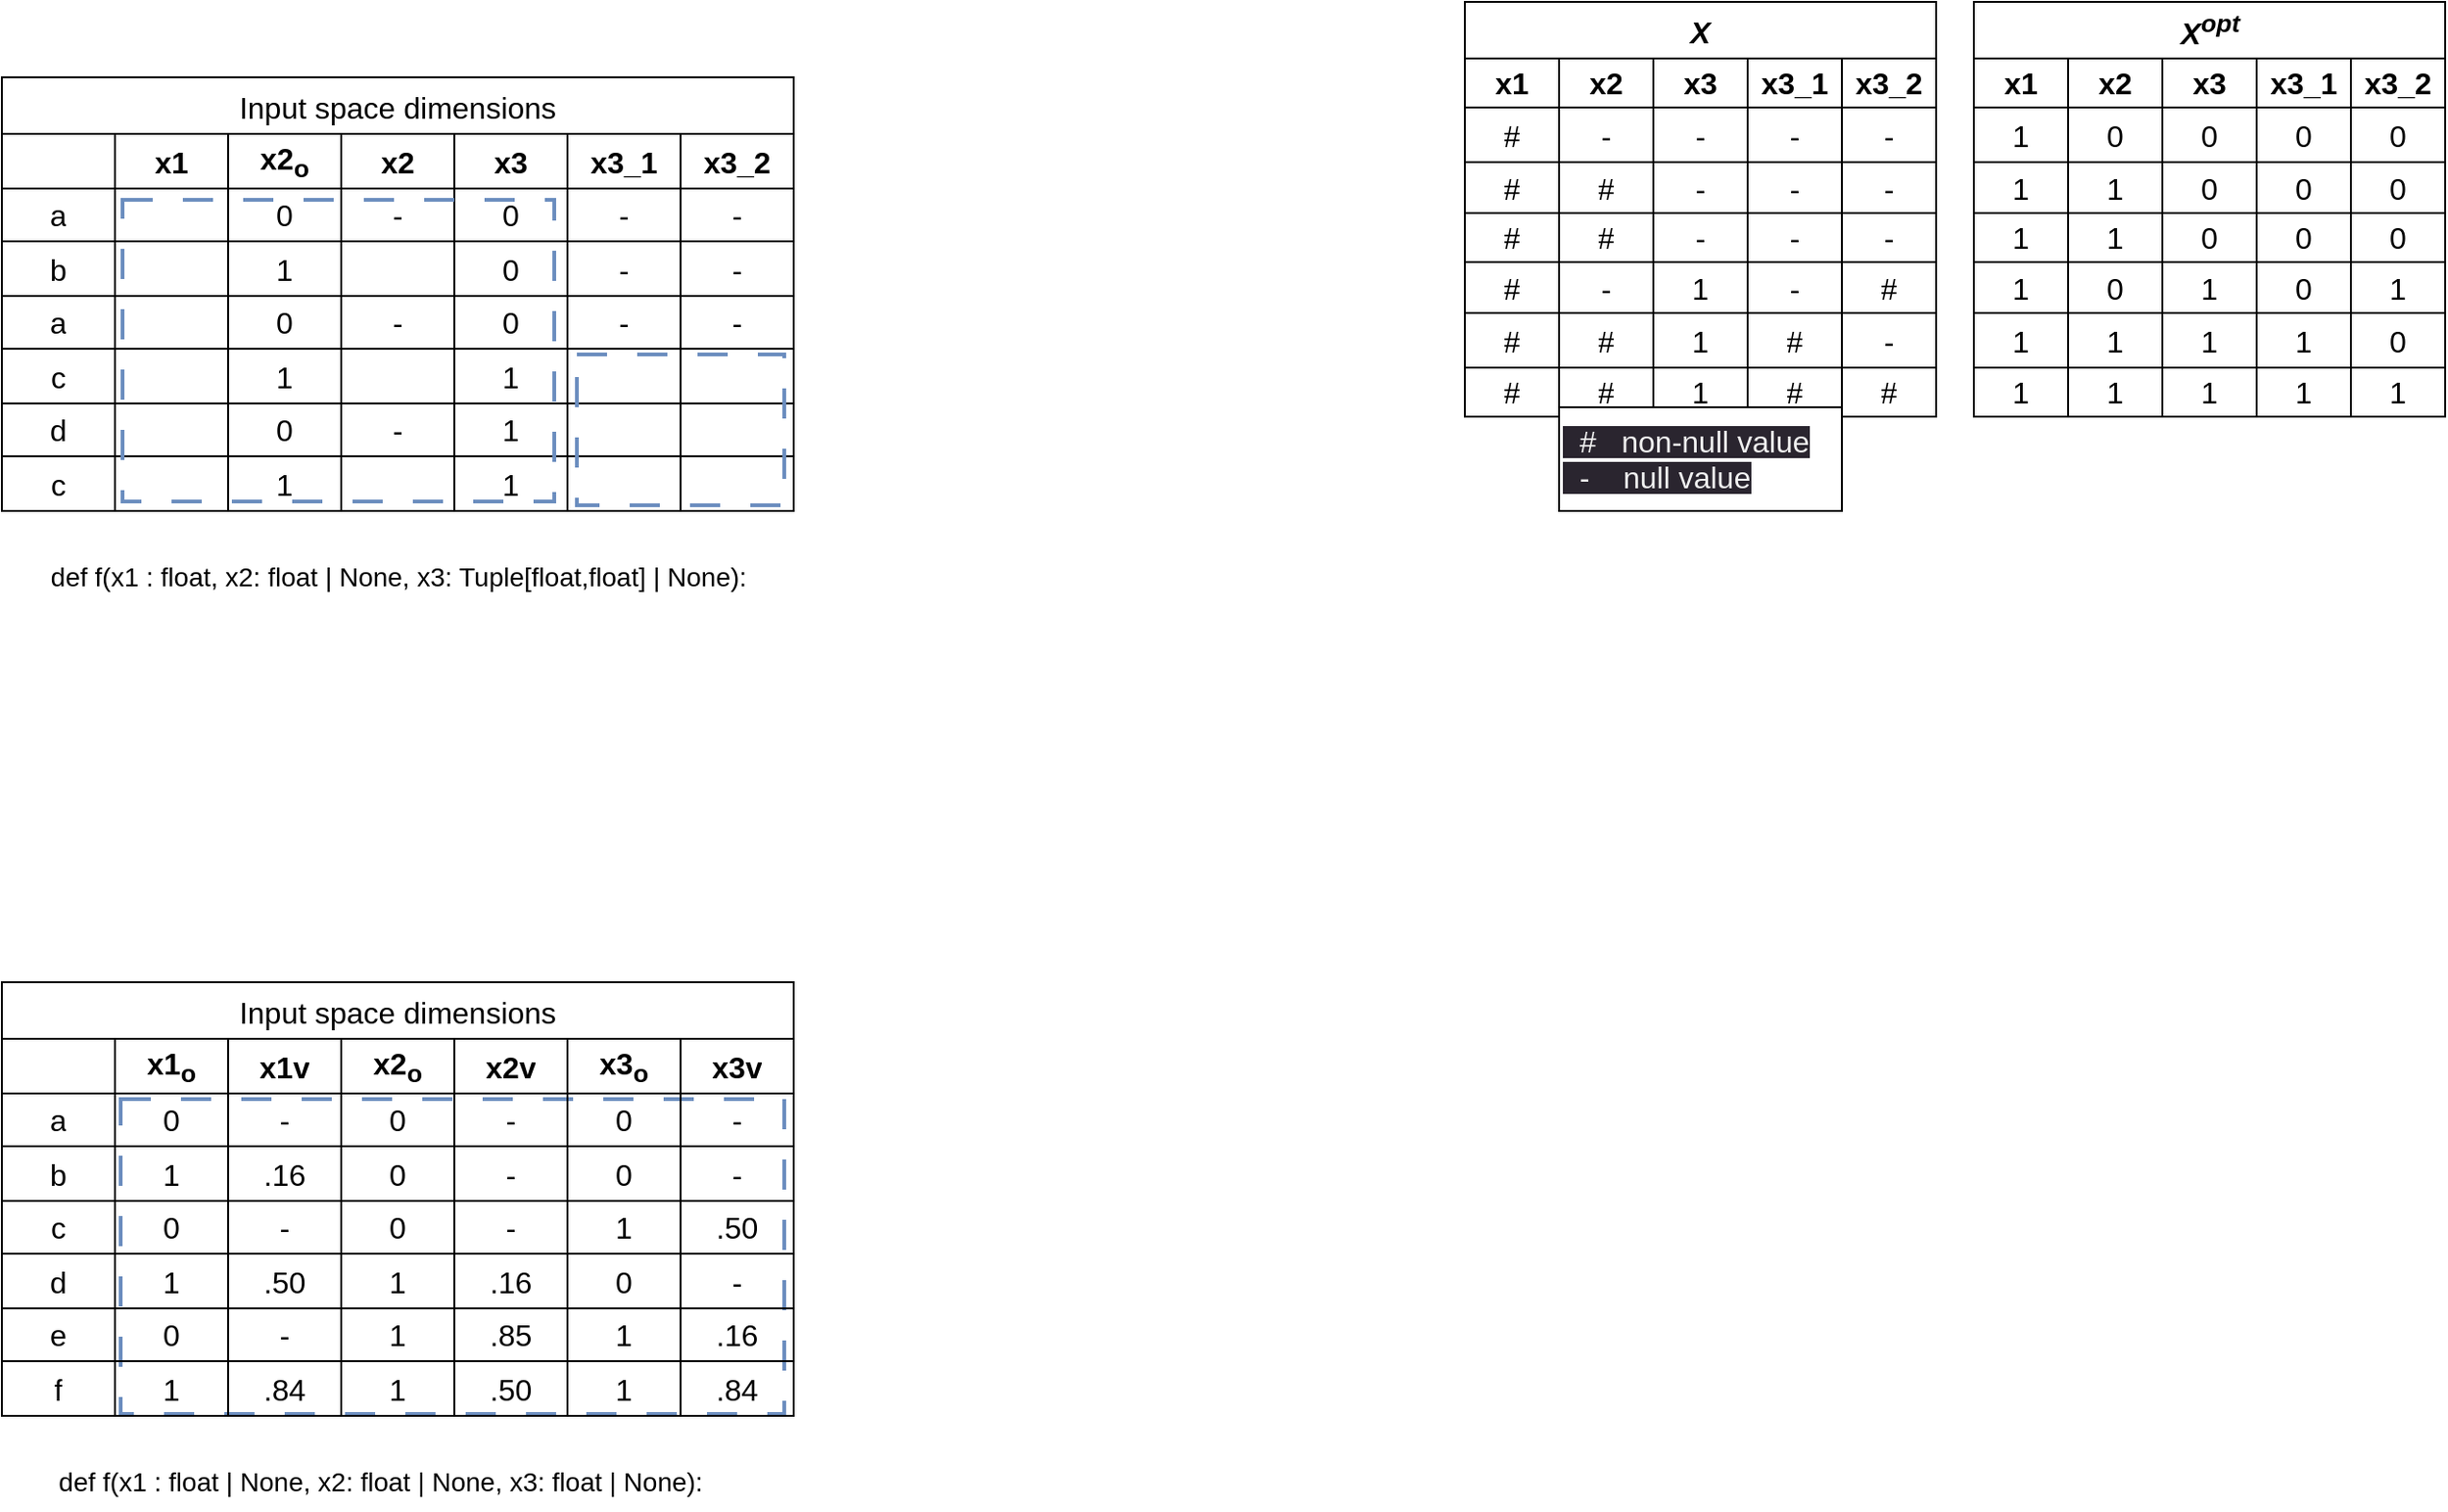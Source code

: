 <mxfile>
    <diagram name="Page-1" id="DGmO8GduOCFtWfLU1dSU">
        <mxGraphModel dx="1305" dy="678" grid="1" gridSize="10" guides="1" tooltips="1" connect="1" arrows="1" fold="1" page="1" pageScale="1" pageWidth="850" pageHeight="1100" math="0" shadow="0">
            <root>
                <mxCell id="0"/>
                <mxCell id="1" parent="0"/>
                <mxCell id="hs2vC7QU2Vt1_Hw0ZblQ-228" value="" style="verticalLabelPosition=bottom;verticalAlign=top;html=1;shape=mxgraph.basic.rect;fillColor2=none;strokeWidth=2;size=20;indent=5;fillColor=none;dashed=1;dashPattern=8 8;strokeColor=#6c8ebf;" parent="1" vertex="1">
                    <mxGeometry x="197" y="762" width="352" height="167" as="geometry"/>
                </mxCell>
                <mxCell id="hs2vC7QU2Vt1_Hw0ZblQ-1" value="Input space dimensions" style="shape=table;startSize=30;container=1;collapsible=0;childLayout=tableLayout;strokeColor=default;fontSize=16;" parent="1" vertex="1">
                    <mxGeometry x="134" y="220" width="420" height="230" as="geometry"/>
                </mxCell>
                <mxCell id="hs2vC7QU2Vt1_Hw0ZblQ-2" value="" style="shape=tableRow;horizontal=0;startSize=0;swimlaneHead=0;swimlaneBody=0;strokeColor=inherit;top=0;left=0;bottom=0;right=0;collapsible=0;dropTarget=0;fillColor=none;points=[[0,0.5],[1,0.5]];portConstraint=eastwest;fontSize=16;" parent="hs2vC7QU2Vt1_Hw0ZblQ-1" vertex="1">
                    <mxGeometry y="30" width="420" height="29" as="geometry"/>
                </mxCell>
                <mxCell id="hs2vC7QU2Vt1_Hw0ZblQ-214" value="" style="shape=partialRectangle;html=1;whiteSpace=wrap;connectable=0;strokeColor=inherit;overflow=hidden;fillColor=none;top=0;left=0;bottom=0;right=0;pointerEvents=1;fontSize=16;" parent="hs2vC7QU2Vt1_Hw0ZblQ-2" vertex="1">
                    <mxGeometry width="60" height="29" as="geometry">
                        <mxRectangle width="60" height="29" as="alternateBounds"/>
                    </mxGeometry>
                </mxCell>
                <mxCell id="hs2vC7QU2Vt1_Hw0ZblQ-44" value="&lt;b&gt;x1&lt;/b&gt;" style="shape=partialRectangle;html=1;whiteSpace=wrap;connectable=0;strokeColor=inherit;overflow=hidden;fillColor=none;top=0;left=0;bottom=0;right=0;pointerEvents=1;fontSize=16;" parent="hs2vC7QU2Vt1_Hw0ZblQ-2" vertex="1">
                    <mxGeometry x="60" width="60" height="29" as="geometry">
                        <mxRectangle width="60" height="29" as="alternateBounds"/>
                    </mxGeometry>
                </mxCell>
                <mxCell id="hs2vC7QU2Vt1_Hw0ZblQ-14" value="&lt;b&gt;x2&lt;sub&gt;o&lt;/sub&gt;&lt;/b&gt;" style="shape=partialRectangle;html=1;whiteSpace=wrap;connectable=0;strokeColor=inherit;overflow=hidden;fillColor=none;top=0;left=0;bottom=0;right=0;pointerEvents=1;fontSize=16;" parent="hs2vC7QU2Vt1_Hw0ZblQ-2" vertex="1">
                    <mxGeometry x="120" width="60" height="29" as="geometry">
                        <mxRectangle width="60" height="29" as="alternateBounds"/>
                    </mxGeometry>
                </mxCell>
                <mxCell id="hs2vC7QU2Vt1_Hw0ZblQ-3" value="&lt;b&gt;x2&lt;/b&gt;" style="shape=partialRectangle;html=1;whiteSpace=wrap;connectable=0;strokeColor=inherit;overflow=hidden;fillColor=none;top=0;left=0;bottom=0;right=0;pointerEvents=1;fontSize=16;" parent="hs2vC7QU2Vt1_Hw0ZblQ-2" vertex="1">
                    <mxGeometry x="180" width="60" height="29" as="geometry">
                        <mxRectangle width="60" height="29" as="alternateBounds"/>
                    </mxGeometry>
                </mxCell>
                <mxCell id="hs2vC7QU2Vt1_Hw0ZblQ-4" value="&lt;b&gt;x3&lt;/b&gt;" style="shape=partialRectangle;html=1;whiteSpace=wrap;connectable=0;strokeColor=inherit;overflow=hidden;fillColor=none;top=0;left=0;bottom=0;right=0;pointerEvents=1;fontSize=16;" parent="hs2vC7QU2Vt1_Hw0ZblQ-2" vertex="1">
                    <mxGeometry x="240" width="60" height="29" as="geometry">
                        <mxRectangle width="60" height="29" as="alternateBounds"/>
                    </mxGeometry>
                </mxCell>
                <mxCell id="hs2vC7QU2Vt1_Hw0ZblQ-5" value="&lt;b&gt;x3_1&lt;/b&gt;" style="shape=partialRectangle;html=1;whiteSpace=wrap;connectable=0;strokeColor=inherit;overflow=hidden;fillColor=none;top=0;left=0;bottom=0;right=0;pointerEvents=1;fontSize=16;" parent="hs2vC7QU2Vt1_Hw0ZblQ-2" vertex="1">
                    <mxGeometry x="300" width="60" height="29" as="geometry">
                        <mxRectangle width="60" height="29" as="alternateBounds"/>
                    </mxGeometry>
                </mxCell>
                <mxCell id="hs2vC7QU2Vt1_Hw0ZblQ-17" value="&lt;b&gt;x3_2&lt;/b&gt;" style="shape=partialRectangle;html=1;whiteSpace=wrap;connectable=0;strokeColor=inherit;overflow=hidden;fillColor=none;top=0;left=0;bottom=0;right=0;pointerEvents=1;fontSize=16;" parent="hs2vC7QU2Vt1_Hw0ZblQ-2" vertex="1">
                    <mxGeometry x="360" width="60" height="29" as="geometry">
                        <mxRectangle width="60" height="29" as="alternateBounds"/>
                    </mxGeometry>
                </mxCell>
                <mxCell id="hs2vC7QU2Vt1_Hw0ZblQ-6" value="" style="shape=tableRow;horizontal=0;startSize=0;swimlaneHead=0;swimlaneBody=0;strokeColor=inherit;top=0;left=0;bottom=0;right=0;collapsible=0;dropTarget=0;fillColor=none;points=[[0,0.5],[1,0.5]];portConstraint=eastwest;fontSize=16;" parent="hs2vC7QU2Vt1_Hw0ZblQ-1" vertex="1">
                    <mxGeometry y="59" width="420" height="28" as="geometry"/>
                </mxCell>
                <mxCell id="hs2vC7QU2Vt1_Hw0ZblQ-215" value="a" style="shape=partialRectangle;html=1;whiteSpace=wrap;connectable=0;strokeColor=inherit;overflow=hidden;fillColor=none;top=0;left=0;bottom=0;right=0;pointerEvents=1;fontSize=16;" parent="hs2vC7QU2Vt1_Hw0ZblQ-6" vertex="1">
                    <mxGeometry width="60" height="28" as="geometry">
                        <mxRectangle width="60" height="28" as="alternateBounds"/>
                    </mxGeometry>
                </mxCell>
                <mxCell id="hs2vC7QU2Vt1_Hw0ZblQ-45" style="shape=partialRectangle;html=1;whiteSpace=wrap;connectable=0;strokeColor=inherit;overflow=hidden;fillColor=none;top=0;left=0;bottom=0;right=0;pointerEvents=1;fontSize=16;" parent="hs2vC7QU2Vt1_Hw0ZblQ-6" vertex="1">
                    <mxGeometry x="60" width="60" height="28" as="geometry">
                        <mxRectangle width="60" height="28" as="alternateBounds"/>
                    </mxGeometry>
                </mxCell>
                <mxCell id="hs2vC7QU2Vt1_Hw0ZblQ-15" value="0" style="shape=partialRectangle;html=1;whiteSpace=wrap;connectable=0;strokeColor=inherit;overflow=hidden;fillColor=none;top=0;left=0;bottom=0;right=0;pointerEvents=1;fontSize=16;" parent="hs2vC7QU2Vt1_Hw0ZblQ-6" vertex="1">
                    <mxGeometry x="120" width="60" height="28" as="geometry">
                        <mxRectangle width="60" height="28" as="alternateBounds"/>
                    </mxGeometry>
                </mxCell>
                <mxCell id="hs2vC7QU2Vt1_Hw0ZblQ-7" value="-" style="shape=partialRectangle;html=1;whiteSpace=wrap;connectable=0;strokeColor=inherit;overflow=hidden;fillColor=none;top=0;left=0;bottom=0;right=0;pointerEvents=1;fontSize=16;" parent="hs2vC7QU2Vt1_Hw0ZblQ-6" vertex="1">
                    <mxGeometry x="180" width="60" height="28" as="geometry">
                        <mxRectangle width="60" height="28" as="alternateBounds"/>
                    </mxGeometry>
                </mxCell>
                <mxCell id="hs2vC7QU2Vt1_Hw0ZblQ-8" value="0" style="shape=partialRectangle;html=1;whiteSpace=wrap;connectable=0;strokeColor=inherit;overflow=hidden;fillColor=none;top=0;left=0;bottom=0;right=0;pointerEvents=1;fontSize=16;" parent="hs2vC7QU2Vt1_Hw0ZblQ-6" vertex="1">
                    <mxGeometry x="240" width="60" height="28" as="geometry">
                        <mxRectangle width="60" height="28" as="alternateBounds"/>
                    </mxGeometry>
                </mxCell>
                <mxCell id="hs2vC7QU2Vt1_Hw0ZblQ-9" value="-" style="shape=partialRectangle;html=1;whiteSpace=wrap;connectable=0;strokeColor=inherit;overflow=hidden;fillColor=none;top=0;left=0;bottom=0;right=0;pointerEvents=1;fontSize=16;" parent="hs2vC7QU2Vt1_Hw0ZblQ-6" vertex="1">
                    <mxGeometry x="300" width="60" height="28" as="geometry">
                        <mxRectangle width="60" height="28" as="alternateBounds"/>
                    </mxGeometry>
                </mxCell>
                <mxCell id="hs2vC7QU2Vt1_Hw0ZblQ-18" value="-" style="shape=partialRectangle;html=1;whiteSpace=wrap;connectable=0;strokeColor=inherit;overflow=hidden;fillColor=none;top=0;left=0;bottom=0;right=0;pointerEvents=1;fontSize=16;" parent="hs2vC7QU2Vt1_Hw0ZblQ-6" vertex="1">
                    <mxGeometry x="360" width="60" height="28" as="geometry">
                        <mxRectangle width="60" height="28" as="alternateBounds"/>
                    </mxGeometry>
                </mxCell>
                <mxCell id="hs2vC7QU2Vt1_Hw0ZblQ-10" value="" style="shape=tableRow;horizontal=0;startSize=0;swimlaneHead=0;swimlaneBody=0;strokeColor=inherit;top=0;left=0;bottom=0;right=0;collapsible=0;dropTarget=0;fillColor=none;points=[[0,0.5],[1,0.5]];portConstraint=eastwest;fontSize=16;" parent="hs2vC7QU2Vt1_Hw0ZblQ-1" vertex="1">
                    <mxGeometry y="87" width="420" height="29" as="geometry"/>
                </mxCell>
                <mxCell id="hs2vC7QU2Vt1_Hw0ZblQ-216" value="b" style="shape=partialRectangle;html=1;whiteSpace=wrap;connectable=0;strokeColor=inherit;overflow=hidden;fillColor=none;top=0;left=0;bottom=0;right=0;pointerEvents=1;fontSize=16;" parent="hs2vC7QU2Vt1_Hw0ZblQ-10" vertex="1">
                    <mxGeometry width="60" height="29" as="geometry">
                        <mxRectangle width="60" height="29" as="alternateBounds"/>
                    </mxGeometry>
                </mxCell>
                <mxCell id="hs2vC7QU2Vt1_Hw0ZblQ-46" style="shape=partialRectangle;html=1;whiteSpace=wrap;connectable=0;strokeColor=inherit;overflow=hidden;fillColor=none;top=0;left=0;bottom=0;right=0;pointerEvents=1;fontSize=16;" parent="hs2vC7QU2Vt1_Hw0ZblQ-10" vertex="1">
                    <mxGeometry x="60" width="60" height="29" as="geometry">
                        <mxRectangle width="60" height="29" as="alternateBounds"/>
                    </mxGeometry>
                </mxCell>
                <mxCell id="hs2vC7QU2Vt1_Hw0ZblQ-16" value="1" style="shape=partialRectangle;html=1;whiteSpace=wrap;connectable=0;strokeColor=inherit;overflow=hidden;fillColor=none;top=0;left=0;bottom=0;right=0;pointerEvents=1;fontSize=16;" parent="hs2vC7QU2Vt1_Hw0ZblQ-10" vertex="1">
                    <mxGeometry x="120" width="60" height="29" as="geometry">
                        <mxRectangle width="60" height="29" as="alternateBounds"/>
                    </mxGeometry>
                </mxCell>
                <mxCell id="hs2vC7QU2Vt1_Hw0ZblQ-11" value="" style="shape=partialRectangle;html=1;whiteSpace=wrap;connectable=0;strokeColor=inherit;overflow=hidden;fillColor=none;top=0;left=0;bottom=0;right=0;pointerEvents=1;fontSize=16;" parent="hs2vC7QU2Vt1_Hw0ZblQ-10" vertex="1">
                    <mxGeometry x="180" width="60" height="29" as="geometry">
                        <mxRectangle width="60" height="29" as="alternateBounds"/>
                    </mxGeometry>
                </mxCell>
                <mxCell id="hs2vC7QU2Vt1_Hw0ZblQ-12" value="0" style="shape=partialRectangle;html=1;whiteSpace=wrap;connectable=0;strokeColor=inherit;overflow=hidden;fillColor=none;top=0;left=0;bottom=0;right=0;pointerEvents=1;fontSize=16;" parent="hs2vC7QU2Vt1_Hw0ZblQ-10" vertex="1">
                    <mxGeometry x="240" width="60" height="29" as="geometry">
                        <mxRectangle width="60" height="29" as="alternateBounds"/>
                    </mxGeometry>
                </mxCell>
                <mxCell id="hs2vC7QU2Vt1_Hw0ZblQ-13" value="-" style="shape=partialRectangle;html=1;whiteSpace=wrap;connectable=0;strokeColor=inherit;overflow=hidden;fillColor=none;top=0;left=0;bottom=0;right=0;pointerEvents=1;fontSize=16;" parent="hs2vC7QU2Vt1_Hw0ZblQ-10" vertex="1">
                    <mxGeometry x="300" width="60" height="29" as="geometry">
                        <mxRectangle width="60" height="29" as="alternateBounds"/>
                    </mxGeometry>
                </mxCell>
                <mxCell id="hs2vC7QU2Vt1_Hw0ZblQ-19" value="-" style="shape=partialRectangle;html=1;whiteSpace=wrap;connectable=0;strokeColor=inherit;overflow=hidden;fillColor=none;top=0;left=0;bottom=0;right=0;pointerEvents=1;fontSize=16;" parent="hs2vC7QU2Vt1_Hw0ZblQ-10" vertex="1">
                    <mxGeometry x="360" width="60" height="29" as="geometry">
                        <mxRectangle width="60" height="29" as="alternateBounds"/>
                    </mxGeometry>
                </mxCell>
                <mxCell id="hs2vC7QU2Vt1_Hw0ZblQ-20" style="shape=tableRow;horizontal=0;startSize=0;swimlaneHead=0;swimlaneBody=0;strokeColor=inherit;top=0;left=0;bottom=0;right=0;collapsible=0;dropTarget=0;fillColor=none;points=[[0,0.5],[1,0.5]];portConstraint=eastwest;fontSize=16;" parent="hs2vC7QU2Vt1_Hw0ZblQ-1" vertex="1">
                    <mxGeometry y="116" width="420" height="28" as="geometry"/>
                </mxCell>
                <mxCell id="hs2vC7QU2Vt1_Hw0ZblQ-217" value="a" style="shape=partialRectangle;html=1;whiteSpace=wrap;connectable=0;strokeColor=inherit;overflow=hidden;fillColor=none;top=0;left=0;bottom=0;right=0;pointerEvents=1;fontSize=16;" parent="hs2vC7QU2Vt1_Hw0ZblQ-20" vertex="1">
                    <mxGeometry width="60" height="28" as="geometry">
                        <mxRectangle width="60" height="28" as="alternateBounds"/>
                    </mxGeometry>
                </mxCell>
                <mxCell id="hs2vC7QU2Vt1_Hw0ZblQ-47" style="shape=partialRectangle;html=1;whiteSpace=wrap;connectable=0;strokeColor=inherit;overflow=hidden;fillColor=none;top=0;left=0;bottom=0;right=0;pointerEvents=1;fontSize=16;" parent="hs2vC7QU2Vt1_Hw0ZblQ-20" vertex="1">
                    <mxGeometry x="60" width="60" height="28" as="geometry">
                        <mxRectangle width="60" height="28" as="alternateBounds"/>
                    </mxGeometry>
                </mxCell>
                <mxCell id="hs2vC7QU2Vt1_Hw0ZblQ-21" value="0" style="shape=partialRectangle;html=1;whiteSpace=wrap;connectable=0;strokeColor=inherit;overflow=hidden;fillColor=none;top=0;left=0;bottom=0;right=0;pointerEvents=1;fontSize=16;" parent="hs2vC7QU2Vt1_Hw0ZblQ-20" vertex="1">
                    <mxGeometry x="120" width="60" height="28" as="geometry">
                        <mxRectangle width="60" height="28" as="alternateBounds"/>
                    </mxGeometry>
                </mxCell>
                <mxCell id="hs2vC7QU2Vt1_Hw0ZblQ-22" value="-" style="shape=partialRectangle;html=1;whiteSpace=wrap;connectable=0;strokeColor=inherit;overflow=hidden;fillColor=none;top=0;left=0;bottom=0;right=0;pointerEvents=1;fontSize=16;" parent="hs2vC7QU2Vt1_Hw0ZblQ-20" vertex="1">
                    <mxGeometry x="180" width="60" height="28" as="geometry">
                        <mxRectangle width="60" height="28" as="alternateBounds"/>
                    </mxGeometry>
                </mxCell>
                <mxCell id="hs2vC7QU2Vt1_Hw0ZblQ-23" value="0" style="shape=partialRectangle;html=1;whiteSpace=wrap;connectable=0;strokeColor=inherit;overflow=hidden;fillColor=none;top=0;left=0;bottom=0;right=0;pointerEvents=1;fontSize=16;" parent="hs2vC7QU2Vt1_Hw0ZblQ-20" vertex="1">
                    <mxGeometry x="240" width="60" height="28" as="geometry">
                        <mxRectangle width="60" height="28" as="alternateBounds"/>
                    </mxGeometry>
                </mxCell>
                <mxCell id="hs2vC7QU2Vt1_Hw0ZblQ-24" value="&lt;div&gt;-&lt;/div&gt;" style="shape=partialRectangle;html=1;whiteSpace=wrap;connectable=0;strokeColor=inherit;overflow=hidden;fillColor=none;top=0;left=0;bottom=0;right=0;pointerEvents=1;fontSize=16;" parent="hs2vC7QU2Vt1_Hw0ZblQ-20" vertex="1">
                    <mxGeometry x="300" width="60" height="28" as="geometry">
                        <mxRectangle width="60" height="28" as="alternateBounds"/>
                    </mxGeometry>
                </mxCell>
                <mxCell id="hs2vC7QU2Vt1_Hw0ZblQ-25" value="-" style="shape=partialRectangle;html=1;whiteSpace=wrap;connectable=0;strokeColor=inherit;overflow=hidden;fillColor=none;top=0;left=0;bottom=0;right=0;pointerEvents=1;fontSize=16;" parent="hs2vC7QU2Vt1_Hw0ZblQ-20" vertex="1">
                    <mxGeometry x="360" width="60" height="28" as="geometry">
                        <mxRectangle width="60" height="28" as="alternateBounds"/>
                    </mxGeometry>
                </mxCell>
                <mxCell id="hs2vC7QU2Vt1_Hw0ZblQ-26" style="shape=tableRow;horizontal=0;startSize=0;swimlaneHead=0;swimlaneBody=0;strokeColor=inherit;top=0;left=0;bottom=0;right=0;collapsible=0;dropTarget=0;fillColor=none;points=[[0,0.5],[1,0.5]];portConstraint=eastwest;fontSize=16;" parent="hs2vC7QU2Vt1_Hw0ZblQ-1" vertex="1">
                    <mxGeometry y="144" width="420" height="29" as="geometry"/>
                </mxCell>
                <mxCell id="hs2vC7QU2Vt1_Hw0ZblQ-218" value="c" style="shape=partialRectangle;html=1;whiteSpace=wrap;connectable=0;strokeColor=inherit;overflow=hidden;fillColor=none;top=0;left=0;bottom=0;right=0;pointerEvents=1;fontSize=16;" parent="hs2vC7QU2Vt1_Hw0ZblQ-26" vertex="1">
                    <mxGeometry width="60" height="29" as="geometry">
                        <mxRectangle width="60" height="29" as="alternateBounds"/>
                    </mxGeometry>
                </mxCell>
                <mxCell id="hs2vC7QU2Vt1_Hw0ZblQ-48" style="shape=partialRectangle;html=1;whiteSpace=wrap;connectable=0;strokeColor=inherit;overflow=hidden;fillColor=none;top=0;left=0;bottom=0;right=0;pointerEvents=1;fontSize=16;" parent="hs2vC7QU2Vt1_Hw0ZblQ-26" vertex="1">
                    <mxGeometry x="60" width="60" height="29" as="geometry">
                        <mxRectangle width="60" height="29" as="alternateBounds"/>
                    </mxGeometry>
                </mxCell>
                <mxCell id="hs2vC7QU2Vt1_Hw0ZblQ-27" value="1" style="shape=partialRectangle;html=1;whiteSpace=wrap;connectable=0;strokeColor=inherit;overflow=hidden;fillColor=none;top=0;left=0;bottom=0;right=0;pointerEvents=1;fontSize=16;" parent="hs2vC7QU2Vt1_Hw0ZblQ-26" vertex="1">
                    <mxGeometry x="120" width="60" height="29" as="geometry">
                        <mxRectangle width="60" height="29" as="alternateBounds"/>
                    </mxGeometry>
                </mxCell>
                <mxCell id="hs2vC7QU2Vt1_Hw0ZblQ-28" style="shape=partialRectangle;html=1;whiteSpace=wrap;connectable=0;strokeColor=inherit;overflow=hidden;fillColor=none;top=0;left=0;bottom=0;right=0;pointerEvents=1;fontSize=16;" parent="hs2vC7QU2Vt1_Hw0ZblQ-26" vertex="1">
                    <mxGeometry x="180" width="60" height="29" as="geometry">
                        <mxRectangle width="60" height="29" as="alternateBounds"/>
                    </mxGeometry>
                </mxCell>
                <mxCell id="hs2vC7QU2Vt1_Hw0ZblQ-29" value="1" style="shape=partialRectangle;html=1;whiteSpace=wrap;connectable=0;strokeColor=inherit;overflow=hidden;fillColor=none;top=0;left=0;bottom=0;right=0;pointerEvents=1;fontSize=16;" parent="hs2vC7QU2Vt1_Hw0ZblQ-26" vertex="1">
                    <mxGeometry x="240" width="60" height="29" as="geometry">
                        <mxRectangle width="60" height="29" as="alternateBounds"/>
                    </mxGeometry>
                </mxCell>
                <mxCell id="hs2vC7QU2Vt1_Hw0ZblQ-30" style="shape=partialRectangle;html=1;whiteSpace=wrap;connectable=0;strokeColor=inherit;overflow=hidden;fillColor=none;top=0;left=0;bottom=0;right=0;pointerEvents=1;fontSize=16;" parent="hs2vC7QU2Vt1_Hw0ZblQ-26" vertex="1">
                    <mxGeometry x="300" width="60" height="29" as="geometry">
                        <mxRectangle width="60" height="29" as="alternateBounds"/>
                    </mxGeometry>
                </mxCell>
                <mxCell id="hs2vC7QU2Vt1_Hw0ZblQ-31" style="shape=partialRectangle;html=1;whiteSpace=wrap;connectable=0;strokeColor=inherit;overflow=hidden;fillColor=none;top=0;left=0;bottom=0;right=0;pointerEvents=1;fontSize=16;" parent="hs2vC7QU2Vt1_Hw0ZblQ-26" vertex="1">
                    <mxGeometry x="360" width="60" height="29" as="geometry">
                        <mxRectangle width="60" height="29" as="alternateBounds"/>
                    </mxGeometry>
                </mxCell>
                <mxCell id="hs2vC7QU2Vt1_Hw0ZblQ-38" style="shape=tableRow;horizontal=0;startSize=0;swimlaneHead=0;swimlaneBody=0;strokeColor=inherit;top=0;left=0;bottom=0;right=0;collapsible=0;dropTarget=0;fillColor=none;points=[[0,0.5],[1,0.5]];portConstraint=eastwest;fontSize=16;" parent="hs2vC7QU2Vt1_Hw0ZblQ-1" vertex="1">
                    <mxGeometry y="173" width="420" height="28" as="geometry"/>
                </mxCell>
                <mxCell id="hs2vC7QU2Vt1_Hw0ZblQ-219" value="d" style="shape=partialRectangle;html=1;whiteSpace=wrap;connectable=0;strokeColor=inherit;overflow=hidden;fillColor=none;top=0;left=0;bottom=0;right=0;pointerEvents=1;fontSize=16;" parent="hs2vC7QU2Vt1_Hw0ZblQ-38" vertex="1">
                    <mxGeometry width="60" height="28" as="geometry">
                        <mxRectangle width="60" height="28" as="alternateBounds"/>
                    </mxGeometry>
                </mxCell>
                <mxCell id="hs2vC7QU2Vt1_Hw0ZblQ-49" style="shape=partialRectangle;html=1;whiteSpace=wrap;connectable=0;strokeColor=inherit;overflow=hidden;fillColor=none;top=0;left=0;bottom=0;right=0;pointerEvents=1;fontSize=16;" parent="hs2vC7QU2Vt1_Hw0ZblQ-38" vertex="1">
                    <mxGeometry x="60" width="60" height="28" as="geometry">
                        <mxRectangle width="60" height="28" as="alternateBounds"/>
                    </mxGeometry>
                </mxCell>
                <mxCell id="hs2vC7QU2Vt1_Hw0ZblQ-39" value="0" style="shape=partialRectangle;html=1;whiteSpace=wrap;connectable=0;strokeColor=inherit;overflow=hidden;fillColor=none;top=0;left=0;bottom=0;right=0;pointerEvents=1;fontSize=16;" parent="hs2vC7QU2Vt1_Hw0ZblQ-38" vertex="1">
                    <mxGeometry x="120" width="60" height="28" as="geometry">
                        <mxRectangle width="60" height="28" as="alternateBounds"/>
                    </mxGeometry>
                </mxCell>
                <mxCell id="hs2vC7QU2Vt1_Hw0ZblQ-40" value="-" style="shape=partialRectangle;html=1;whiteSpace=wrap;connectable=0;strokeColor=inherit;overflow=hidden;fillColor=none;top=0;left=0;bottom=0;right=0;pointerEvents=1;fontSize=16;" parent="hs2vC7QU2Vt1_Hw0ZblQ-38" vertex="1">
                    <mxGeometry x="180" width="60" height="28" as="geometry">
                        <mxRectangle width="60" height="28" as="alternateBounds"/>
                    </mxGeometry>
                </mxCell>
                <mxCell id="hs2vC7QU2Vt1_Hw0ZblQ-41" value="1" style="shape=partialRectangle;html=1;whiteSpace=wrap;connectable=0;strokeColor=inherit;overflow=hidden;fillColor=none;top=0;left=0;bottom=0;right=0;pointerEvents=1;fontSize=16;" parent="hs2vC7QU2Vt1_Hw0ZblQ-38" vertex="1">
                    <mxGeometry x="240" width="60" height="28" as="geometry">
                        <mxRectangle width="60" height="28" as="alternateBounds"/>
                    </mxGeometry>
                </mxCell>
                <mxCell id="hs2vC7QU2Vt1_Hw0ZblQ-42" style="shape=partialRectangle;html=1;whiteSpace=wrap;connectable=0;strokeColor=inherit;overflow=hidden;fillColor=none;top=0;left=0;bottom=0;right=0;pointerEvents=1;fontSize=16;" parent="hs2vC7QU2Vt1_Hw0ZblQ-38" vertex="1">
                    <mxGeometry x="300" width="60" height="28" as="geometry">
                        <mxRectangle width="60" height="28" as="alternateBounds"/>
                    </mxGeometry>
                </mxCell>
                <mxCell id="hs2vC7QU2Vt1_Hw0ZblQ-43" style="shape=partialRectangle;html=1;whiteSpace=wrap;connectable=0;strokeColor=inherit;overflow=hidden;fillColor=none;top=0;left=0;bottom=0;right=0;pointerEvents=1;fontSize=16;" parent="hs2vC7QU2Vt1_Hw0ZblQ-38" vertex="1">
                    <mxGeometry x="360" width="60" height="28" as="geometry">
                        <mxRectangle width="60" height="28" as="alternateBounds"/>
                    </mxGeometry>
                </mxCell>
                <mxCell id="hs2vC7QU2Vt1_Hw0ZblQ-32" style="shape=tableRow;horizontal=0;startSize=0;swimlaneHead=0;swimlaneBody=0;strokeColor=inherit;top=0;left=0;bottom=0;right=0;collapsible=0;dropTarget=0;fillColor=none;points=[[0,0.5],[1,0.5]];portConstraint=eastwest;fontSize=16;" parent="hs2vC7QU2Vt1_Hw0ZblQ-1" vertex="1">
                    <mxGeometry y="201" width="420" height="29" as="geometry"/>
                </mxCell>
                <mxCell id="hs2vC7QU2Vt1_Hw0ZblQ-220" value="c" style="shape=partialRectangle;html=1;whiteSpace=wrap;connectable=0;strokeColor=inherit;overflow=hidden;fillColor=none;top=0;left=0;bottom=0;right=0;pointerEvents=1;fontSize=16;" parent="hs2vC7QU2Vt1_Hw0ZblQ-32" vertex="1">
                    <mxGeometry width="60" height="29" as="geometry">
                        <mxRectangle width="60" height="29" as="alternateBounds"/>
                    </mxGeometry>
                </mxCell>
                <mxCell id="hs2vC7QU2Vt1_Hw0ZblQ-50" style="shape=partialRectangle;html=1;whiteSpace=wrap;connectable=0;strokeColor=inherit;overflow=hidden;fillColor=none;top=0;left=0;bottom=0;right=0;pointerEvents=1;fontSize=16;" parent="hs2vC7QU2Vt1_Hw0ZblQ-32" vertex="1">
                    <mxGeometry x="60" width="60" height="29" as="geometry">
                        <mxRectangle width="60" height="29" as="alternateBounds"/>
                    </mxGeometry>
                </mxCell>
                <mxCell id="hs2vC7QU2Vt1_Hw0ZblQ-33" value="1" style="shape=partialRectangle;html=1;whiteSpace=wrap;connectable=0;strokeColor=inherit;overflow=hidden;fillColor=none;top=0;left=0;bottom=0;right=0;pointerEvents=1;fontSize=16;" parent="hs2vC7QU2Vt1_Hw0ZblQ-32" vertex="1">
                    <mxGeometry x="120" width="60" height="29" as="geometry">
                        <mxRectangle width="60" height="29" as="alternateBounds"/>
                    </mxGeometry>
                </mxCell>
                <mxCell id="hs2vC7QU2Vt1_Hw0ZblQ-34" style="shape=partialRectangle;html=1;whiteSpace=wrap;connectable=0;strokeColor=inherit;overflow=hidden;fillColor=none;top=0;left=0;bottom=0;right=0;pointerEvents=1;fontSize=16;" parent="hs2vC7QU2Vt1_Hw0ZblQ-32" vertex="1">
                    <mxGeometry x="180" width="60" height="29" as="geometry">
                        <mxRectangle width="60" height="29" as="alternateBounds"/>
                    </mxGeometry>
                </mxCell>
                <mxCell id="hs2vC7QU2Vt1_Hw0ZblQ-35" value="1" style="shape=partialRectangle;html=1;whiteSpace=wrap;connectable=0;strokeColor=inherit;overflow=hidden;fillColor=none;top=0;left=0;bottom=0;right=0;pointerEvents=1;fontSize=16;" parent="hs2vC7QU2Vt1_Hw0ZblQ-32" vertex="1">
                    <mxGeometry x="240" width="60" height="29" as="geometry">
                        <mxRectangle width="60" height="29" as="alternateBounds"/>
                    </mxGeometry>
                </mxCell>
                <mxCell id="hs2vC7QU2Vt1_Hw0ZblQ-36" style="shape=partialRectangle;html=1;whiteSpace=wrap;connectable=0;strokeColor=inherit;overflow=hidden;fillColor=none;top=0;left=0;bottom=0;right=0;pointerEvents=1;fontSize=16;" parent="hs2vC7QU2Vt1_Hw0ZblQ-32" vertex="1">
                    <mxGeometry x="300" width="60" height="29" as="geometry">
                        <mxRectangle width="60" height="29" as="alternateBounds"/>
                    </mxGeometry>
                </mxCell>
                <mxCell id="hs2vC7QU2Vt1_Hw0ZblQ-37" style="shape=partialRectangle;html=1;whiteSpace=wrap;connectable=0;strokeColor=inherit;overflow=hidden;fillColor=none;top=0;left=0;bottom=0;right=0;pointerEvents=1;fontSize=16;" parent="hs2vC7QU2Vt1_Hw0ZblQ-32" vertex="1">
                    <mxGeometry x="360" width="60" height="29" as="geometry">
                        <mxRectangle width="60" height="29" as="alternateBounds"/>
                    </mxGeometry>
                </mxCell>
                <mxCell id="hs2vC7QU2Vt1_Hw0ZblQ-51" value="Input space dimensions" style="shape=table;startSize=30;container=1;collapsible=0;childLayout=tableLayout;strokeColor=default;fontSize=16;" parent="1" vertex="1">
                    <mxGeometry x="134" y="700" width="420" height="230" as="geometry"/>
                </mxCell>
                <mxCell id="hs2vC7QU2Vt1_Hw0ZblQ-52" value="" style="shape=tableRow;horizontal=0;startSize=0;swimlaneHead=0;swimlaneBody=0;strokeColor=inherit;top=0;left=0;bottom=0;right=0;collapsible=0;dropTarget=0;fillColor=none;points=[[0,0.5],[1,0.5]];portConstraint=eastwest;fontSize=16;" parent="hs2vC7QU2Vt1_Hw0ZblQ-51" vertex="1">
                    <mxGeometry y="30" width="420" height="29" as="geometry"/>
                </mxCell>
                <mxCell id="hs2vC7QU2Vt1_Hw0ZblQ-221" value="" style="shape=partialRectangle;html=1;whiteSpace=wrap;connectable=0;strokeColor=inherit;overflow=hidden;fillColor=none;top=0;left=0;bottom=0;right=0;pointerEvents=1;fontSize=16;" parent="hs2vC7QU2Vt1_Hw0ZblQ-52" vertex="1">
                    <mxGeometry width="60" height="29" as="geometry">
                        <mxRectangle width="60" height="29" as="alternateBounds"/>
                    </mxGeometry>
                </mxCell>
                <mxCell id="hs2vC7QU2Vt1_Hw0ZblQ-53" value="x1&lt;sub&gt;o&lt;/sub&gt;" style="shape=partialRectangle;html=1;whiteSpace=wrap;connectable=0;strokeColor=inherit;overflow=hidden;fillColor=none;top=0;left=0;bottom=0;right=0;pointerEvents=1;fontSize=16;fontStyle=1" parent="hs2vC7QU2Vt1_Hw0ZblQ-52" vertex="1">
                    <mxGeometry x="60" width="60" height="29" as="geometry">
                        <mxRectangle width="60" height="29" as="alternateBounds"/>
                    </mxGeometry>
                </mxCell>
                <mxCell id="hs2vC7QU2Vt1_Hw0ZblQ-54" value="&lt;b&gt;x1v&lt;/b&gt;" style="shape=partialRectangle;html=1;whiteSpace=wrap;connectable=0;strokeColor=inherit;overflow=hidden;fillColor=none;top=0;left=0;bottom=0;right=0;pointerEvents=1;fontSize=16;" parent="hs2vC7QU2Vt1_Hw0ZblQ-52" vertex="1">
                    <mxGeometry x="120" width="60" height="29" as="geometry">
                        <mxRectangle width="60" height="29" as="alternateBounds"/>
                    </mxGeometry>
                </mxCell>
                <mxCell id="hs2vC7QU2Vt1_Hw0ZblQ-55" value="&lt;b&gt;x2&lt;sub&gt;o&lt;/sub&gt;&lt;/b&gt;" style="shape=partialRectangle;html=1;whiteSpace=wrap;connectable=0;strokeColor=inherit;overflow=hidden;fillColor=none;top=0;left=0;bottom=0;right=0;pointerEvents=1;fontSize=16;" parent="hs2vC7QU2Vt1_Hw0ZblQ-52" vertex="1">
                    <mxGeometry x="180" width="60" height="29" as="geometry">
                        <mxRectangle width="60" height="29" as="alternateBounds"/>
                    </mxGeometry>
                </mxCell>
                <mxCell id="hs2vC7QU2Vt1_Hw0ZblQ-56" value="&lt;b&gt;x2v&lt;/b&gt;" style="shape=partialRectangle;html=1;whiteSpace=wrap;connectable=0;strokeColor=inherit;overflow=hidden;fillColor=none;top=0;left=0;bottom=0;right=0;pointerEvents=1;fontSize=16;" parent="hs2vC7QU2Vt1_Hw0ZblQ-52" vertex="1">
                    <mxGeometry x="240" width="60" height="29" as="geometry">
                        <mxRectangle width="60" height="29" as="alternateBounds"/>
                    </mxGeometry>
                </mxCell>
                <mxCell id="hs2vC7QU2Vt1_Hw0ZblQ-57" value="&lt;b&gt;x3&lt;sub&gt;o&lt;/sub&gt;&lt;/b&gt;" style="shape=partialRectangle;html=1;whiteSpace=wrap;connectable=0;strokeColor=inherit;overflow=hidden;fillColor=none;top=0;left=0;bottom=0;right=0;pointerEvents=1;fontSize=16;" parent="hs2vC7QU2Vt1_Hw0ZblQ-52" vertex="1">
                    <mxGeometry x="300" width="60" height="29" as="geometry">
                        <mxRectangle width="60" height="29" as="alternateBounds"/>
                    </mxGeometry>
                </mxCell>
                <mxCell id="hs2vC7QU2Vt1_Hw0ZblQ-58" value="&lt;b&gt;x3v&lt;/b&gt;" style="shape=partialRectangle;html=1;whiteSpace=wrap;connectable=0;strokeColor=inherit;overflow=hidden;fillColor=none;top=0;left=0;bottom=0;right=0;pointerEvents=1;fontSize=16;" parent="hs2vC7QU2Vt1_Hw0ZblQ-52" vertex="1">
                    <mxGeometry x="360" width="60" height="29" as="geometry">
                        <mxRectangle width="60" height="29" as="alternateBounds"/>
                    </mxGeometry>
                </mxCell>
                <mxCell id="hs2vC7QU2Vt1_Hw0ZblQ-59" value="" style="shape=tableRow;horizontal=0;startSize=0;swimlaneHead=0;swimlaneBody=0;strokeColor=inherit;top=0;left=0;bottom=0;right=0;collapsible=0;dropTarget=0;fillColor=none;points=[[0,0.5],[1,0.5]];portConstraint=eastwest;fontSize=16;" parent="hs2vC7QU2Vt1_Hw0ZblQ-51" vertex="1">
                    <mxGeometry y="59" width="420" height="28" as="geometry"/>
                </mxCell>
                <mxCell id="hs2vC7QU2Vt1_Hw0ZblQ-222" value="a" style="shape=partialRectangle;html=1;whiteSpace=wrap;connectable=0;strokeColor=inherit;overflow=hidden;fillColor=none;top=0;left=0;bottom=0;right=0;pointerEvents=1;fontSize=16;" parent="hs2vC7QU2Vt1_Hw0ZblQ-59" vertex="1">
                    <mxGeometry width="60" height="28" as="geometry">
                        <mxRectangle width="60" height="28" as="alternateBounds"/>
                    </mxGeometry>
                </mxCell>
                <mxCell id="hs2vC7QU2Vt1_Hw0ZblQ-60" value="0" style="shape=partialRectangle;html=1;whiteSpace=wrap;connectable=0;strokeColor=inherit;overflow=hidden;fillColor=none;top=0;left=0;bottom=0;right=0;pointerEvents=1;fontSize=16;" parent="hs2vC7QU2Vt1_Hw0ZblQ-59" vertex="1">
                    <mxGeometry x="60" width="60" height="28" as="geometry">
                        <mxRectangle width="60" height="28" as="alternateBounds"/>
                    </mxGeometry>
                </mxCell>
                <mxCell id="hs2vC7QU2Vt1_Hw0ZblQ-61" value="-" style="shape=partialRectangle;html=1;whiteSpace=wrap;connectable=0;strokeColor=inherit;overflow=hidden;fillColor=none;top=0;left=0;bottom=0;right=0;pointerEvents=1;fontSize=16;" parent="hs2vC7QU2Vt1_Hw0ZblQ-59" vertex="1">
                    <mxGeometry x="120" width="60" height="28" as="geometry">
                        <mxRectangle width="60" height="28" as="alternateBounds"/>
                    </mxGeometry>
                </mxCell>
                <mxCell id="hs2vC7QU2Vt1_Hw0ZblQ-62" value="0" style="shape=partialRectangle;html=1;whiteSpace=wrap;connectable=0;strokeColor=inherit;overflow=hidden;fillColor=none;top=0;left=0;bottom=0;right=0;pointerEvents=1;fontSize=16;" parent="hs2vC7QU2Vt1_Hw0ZblQ-59" vertex="1">
                    <mxGeometry x="180" width="60" height="28" as="geometry">
                        <mxRectangle width="60" height="28" as="alternateBounds"/>
                    </mxGeometry>
                </mxCell>
                <mxCell id="hs2vC7QU2Vt1_Hw0ZblQ-63" value="-" style="shape=partialRectangle;html=1;whiteSpace=wrap;connectable=0;strokeColor=inherit;overflow=hidden;fillColor=none;top=0;left=0;bottom=0;right=0;pointerEvents=1;fontSize=16;" parent="hs2vC7QU2Vt1_Hw0ZblQ-59" vertex="1">
                    <mxGeometry x="240" width="60" height="28" as="geometry">
                        <mxRectangle width="60" height="28" as="alternateBounds"/>
                    </mxGeometry>
                </mxCell>
                <mxCell id="hs2vC7QU2Vt1_Hw0ZblQ-64" value="0" style="shape=partialRectangle;html=1;whiteSpace=wrap;connectable=0;strokeColor=inherit;overflow=hidden;fillColor=none;top=0;left=0;bottom=0;right=0;pointerEvents=1;fontSize=16;" parent="hs2vC7QU2Vt1_Hw0ZblQ-59" vertex="1">
                    <mxGeometry x="300" width="60" height="28" as="geometry">
                        <mxRectangle width="60" height="28" as="alternateBounds"/>
                    </mxGeometry>
                </mxCell>
                <mxCell id="hs2vC7QU2Vt1_Hw0ZblQ-65" value="-" style="shape=partialRectangle;html=1;whiteSpace=wrap;connectable=0;strokeColor=inherit;overflow=hidden;fillColor=none;top=0;left=0;bottom=0;right=0;pointerEvents=1;fontSize=16;" parent="hs2vC7QU2Vt1_Hw0ZblQ-59" vertex="1">
                    <mxGeometry x="360" width="60" height="28" as="geometry">
                        <mxRectangle width="60" height="28" as="alternateBounds"/>
                    </mxGeometry>
                </mxCell>
                <mxCell id="hs2vC7QU2Vt1_Hw0ZblQ-66" value="" style="shape=tableRow;horizontal=0;startSize=0;swimlaneHead=0;swimlaneBody=0;strokeColor=inherit;top=0;left=0;bottom=0;right=0;collapsible=0;dropTarget=0;fillColor=none;points=[[0,0.5],[1,0.5]];portConstraint=eastwest;fontSize=16;" parent="hs2vC7QU2Vt1_Hw0ZblQ-51" vertex="1">
                    <mxGeometry y="87" width="420" height="29" as="geometry"/>
                </mxCell>
                <mxCell id="hs2vC7QU2Vt1_Hw0ZblQ-223" value="b" style="shape=partialRectangle;html=1;whiteSpace=wrap;connectable=0;strokeColor=inherit;overflow=hidden;fillColor=none;top=0;left=0;bottom=0;right=0;pointerEvents=1;fontSize=16;" parent="hs2vC7QU2Vt1_Hw0ZblQ-66" vertex="1">
                    <mxGeometry width="60" height="29" as="geometry">
                        <mxRectangle width="60" height="29" as="alternateBounds"/>
                    </mxGeometry>
                </mxCell>
                <mxCell id="hs2vC7QU2Vt1_Hw0ZblQ-67" value="1" style="shape=partialRectangle;html=1;whiteSpace=wrap;connectable=0;strokeColor=inherit;overflow=hidden;fillColor=none;top=0;left=0;bottom=0;right=0;pointerEvents=1;fontSize=16;" parent="hs2vC7QU2Vt1_Hw0ZblQ-66" vertex="1">
                    <mxGeometry x="60" width="60" height="29" as="geometry">
                        <mxRectangle width="60" height="29" as="alternateBounds"/>
                    </mxGeometry>
                </mxCell>
                <mxCell id="hs2vC7QU2Vt1_Hw0ZblQ-68" value=".16" style="shape=partialRectangle;html=1;whiteSpace=wrap;connectable=0;strokeColor=inherit;overflow=hidden;fillColor=none;top=0;left=0;bottom=0;right=0;pointerEvents=1;fontSize=16;" parent="hs2vC7QU2Vt1_Hw0ZblQ-66" vertex="1">
                    <mxGeometry x="120" width="60" height="29" as="geometry">
                        <mxRectangle width="60" height="29" as="alternateBounds"/>
                    </mxGeometry>
                </mxCell>
                <mxCell id="hs2vC7QU2Vt1_Hw0ZblQ-69" value="0" style="shape=partialRectangle;html=1;whiteSpace=wrap;connectable=0;strokeColor=inherit;overflow=hidden;fillColor=none;top=0;left=0;bottom=0;right=0;pointerEvents=1;fontSize=16;" parent="hs2vC7QU2Vt1_Hw0ZblQ-66" vertex="1">
                    <mxGeometry x="180" width="60" height="29" as="geometry">
                        <mxRectangle width="60" height="29" as="alternateBounds"/>
                    </mxGeometry>
                </mxCell>
                <mxCell id="hs2vC7QU2Vt1_Hw0ZblQ-70" value="-" style="shape=partialRectangle;html=1;whiteSpace=wrap;connectable=0;strokeColor=inherit;overflow=hidden;fillColor=none;top=0;left=0;bottom=0;right=0;pointerEvents=1;fontSize=16;" parent="hs2vC7QU2Vt1_Hw0ZblQ-66" vertex="1">
                    <mxGeometry x="240" width="60" height="29" as="geometry">
                        <mxRectangle width="60" height="29" as="alternateBounds"/>
                    </mxGeometry>
                </mxCell>
                <mxCell id="hs2vC7QU2Vt1_Hw0ZblQ-71" value="0" style="shape=partialRectangle;html=1;whiteSpace=wrap;connectable=0;strokeColor=inherit;overflow=hidden;fillColor=none;top=0;left=0;bottom=0;right=0;pointerEvents=1;fontSize=16;" parent="hs2vC7QU2Vt1_Hw0ZblQ-66" vertex="1">
                    <mxGeometry x="300" width="60" height="29" as="geometry">
                        <mxRectangle width="60" height="29" as="alternateBounds"/>
                    </mxGeometry>
                </mxCell>
                <mxCell id="hs2vC7QU2Vt1_Hw0ZblQ-72" value="-" style="shape=partialRectangle;html=1;whiteSpace=wrap;connectable=0;strokeColor=inherit;overflow=hidden;fillColor=none;top=0;left=0;bottom=0;right=0;pointerEvents=1;fontSize=16;" parent="hs2vC7QU2Vt1_Hw0ZblQ-66" vertex="1">
                    <mxGeometry x="360" width="60" height="29" as="geometry">
                        <mxRectangle width="60" height="29" as="alternateBounds"/>
                    </mxGeometry>
                </mxCell>
                <mxCell id="hs2vC7QU2Vt1_Hw0ZblQ-73" style="shape=tableRow;horizontal=0;startSize=0;swimlaneHead=0;swimlaneBody=0;strokeColor=inherit;top=0;left=0;bottom=0;right=0;collapsible=0;dropTarget=0;fillColor=none;points=[[0,0.5],[1,0.5]];portConstraint=eastwest;fontSize=16;" parent="hs2vC7QU2Vt1_Hw0ZblQ-51" vertex="1">
                    <mxGeometry y="116" width="420" height="28" as="geometry"/>
                </mxCell>
                <mxCell id="hs2vC7QU2Vt1_Hw0ZblQ-224" value="c" style="shape=partialRectangle;html=1;whiteSpace=wrap;connectable=0;strokeColor=inherit;overflow=hidden;fillColor=none;top=0;left=0;bottom=0;right=0;pointerEvents=1;fontSize=16;" parent="hs2vC7QU2Vt1_Hw0ZblQ-73" vertex="1">
                    <mxGeometry width="60" height="28" as="geometry">
                        <mxRectangle width="60" height="28" as="alternateBounds"/>
                    </mxGeometry>
                </mxCell>
                <mxCell id="hs2vC7QU2Vt1_Hw0ZblQ-74" value="0" style="shape=partialRectangle;html=1;whiteSpace=wrap;connectable=0;strokeColor=inherit;overflow=hidden;fillColor=none;top=0;left=0;bottom=0;right=0;pointerEvents=1;fontSize=16;" parent="hs2vC7QU2Vt1_Hw0ZblQ-73" vertex="1">
                    <mxGeometry x="60" width="60" height="28" as="geometry">
                        <mxRectangle width="60" height="28" as="alternateBounds"/>
                    </mxGeometry>
                </mxCell>
                <mxCell id="hs2vC7QU2Vt1_Hw0ZblQ-75" value="-" style="shape=partialRectangle;html=1;whiteSpace=wrap;connectable=0;strokeColor=inherit;overflow=hidden;fillColor=none;top=0;left=0;bottom=0;right=0;pointerEvents=1;fontSize=16;" parent="hs2vC7QU2Vt1_Hw0ZblQ-73" vertex="1">
                    <mxGeometry x="120" width="60" height="28" as="geometry">
                        <mxRectangle width="60" height="28" as="alternateBounds"/>
                    </mxGeometry>
                </mxCell>
                <mxCell id="hs2vC7QU2Vt1_Hw0ZblQ-76" value="0" style="shape=partialRectangle;html=1;whiteSpace=wrap;connectable=0;strokeColor=inherit;overflow=hidden;fillColor=none;top=0;left=0;bottom=0;right=0;pointerEvents=1;fontSize=16;" parent="hs2vC7QU2Vt1_Hw0ZblQ-73" vertex="1">
                    <mxGeometry x="180" width="60" height="28" as="geometry">
                        <mxRectangle width="60" height="28" as="alternateBounds"/>
                    </mxGeometry>
                </mxCell>
                <mxCell id="hs2vC7QU2Vt1_Hw0ZblQ-77" value="-" style="shape=partialRectangle;html=1;whiteSpace=wrap;connectable=0;strokeColor=inherit;overflow=hidden;fillColor=none;top=0;left=0;bottom=0;right=0;pointerEvents=1;fontSize=16;" parent="hs2vC7QU2Vt1_Hw0ZblQ-73" vertex="1">
                    <mxGeometry x="240" width="60" height="28" as="geometry">
                        <mxRectangle width="60" height="28" as="alternateBounds"/>
                    </mxGeometry>
                </mxCell>
                <mxCell id="hs2vC7QU2Vt1_Hw0ZblQ-78" value="1" style="shape=partialRectangle;html=1;whiteSpace=wrap;connectable=0;strokeColor=inherit;overflow=hidden;fillColor=none;top=0;left=0;bottom=0;right=0;pointerEvents=1;fontSize=16;" parent="hs2vC7QU2Vt1_Hw0ZblQ-73" vertex="1">
                    <mxGeometry x="300" width="60" height="28" as="geometry">
                        <mxRectangle width="60" height="28" as="alternateBounds"/>
                    </mxGeometry>
                </mxCell>
                <mxCell id="hs2vC7QU2Vt1_Hw0ZblQ-79" value=".50" style="shape=partialRectangle;html=1;whiteSpace=wrap;connectable=0;strokeColor=inherit;overflow=hidden;fillColor=none;top=0;left=0;bottom=0;right=0;pointerEvents=1;fontSize=16;" parent="hs2vC7QU2Vt1_Hw0ZblQ-73" vertex="1">
                    <mxGeometry x="360" width="60" height="28" as="geometry">
                        <mxRectangle width="60" height="28" as="alternateBounds"/>
                    </mxGeometry>
                </mxCell>
                <mxCell id="hs2vC7QU2Vt1_Hw0ZblQ-80" style="shape=tableRow;horizontal=0;startSize=0;swimlaneHead=0;swimlaneBody=0;strokeColor=inherit;top=0;left=0;bottom=0;right=0;collapsible=0;dropTarget=0;fillColor=none;points=[[0,0.5],[1,0.5]];portConstraint=eastwest;fontSize=16;" parent="hs2vC7QU2Vt1_Hw0ZblQ-51" vertex="1">
                    <mxGeometry y="144" width="420" height="29" as="geometry"/>
                </mxCell>
                <mxCell id="hs2vC7QU2Vt1_Hw0ZblQ-225" value="d" style="shape=partialRectangle;html=1;whiteSpace=wrap;connectable=0;strokeColor=inherit;overflow=hidden;fillColor=none;top=0;left=0;bottom=0;right=0;pointerEvents=1;fontSize=16;" parent="hs2vC7QU2Vt1_Hw0ZblQ-80" vertex="1">
                    <mxGeometry width="60" height="29" as="geometry">
                        <mxRectangle width="60" height="29" as="alternateBounds"/>
                    </mxGeometry>
                </mxCell>
                <mxCell id="hs2vC7QU2Vt1_Hw0ZblQ-81" value="1" style="shape=partialRectangle;html=1;whiteSpace=wrap;connectable=0;strokeColor=inherit;overflow=hidden;fillColor=none;top=0;left=0;bottom=0;right=0;pointerEvents=1;fontSize=16;" parent="hs2vC7QU2Vt1_Hw0ZblQ-80" vertex="1">
                    <mxGeometry x="60" width="60" height="29" as="geometry">
                        <mxRectangle width="60" height="29" as="alternateBounds"/>
                    </mxGeometry>
                </mxCell>
                <mxCell id="hs2vC7QU2Vt1_Hw0ZblQ-82" value=".50" style="shape=partialRectangle;html=1;whiteSpace=wrap;connectable=0;strokeColor=inherit;overflow=hidden;fillColor=none;top=0;left=0;bottom=0;right=0;pointerEvents=1;fontSize=16;" parent="hs2vC7QU2Vt1_Hw0ZblQ-80" vertex="1">
                    <mxGeometry x="120" width="60" height="29" as="geometry">
                        <mxRectangle width="60" height="29" as="alternateBounds"/>
                    </mxGeometry>
                </mxCell>
                <mxCell id="hs2vC7QU2Vt1_Hw0ZblQ-83" value="1" style="shape=partialRectangle;html=1;whiteSpace=wrap;connectable=0;strokeColor=inherit;overflow=hidden;fillColor=none;top=0;left=0;bottom=0;right=0;pointerEvents=1;fontSize=16;" parent="hs2vC7QU2Vt1_Hw0ZblQ-80" vertex="1">
                    <mxGeometry x="180" width="60" height="29" as="geometry">
                        <mxRectangle width="60" height="29" as="alternateBounds"/>
                    </mxGeometry>
                </mxCell>
                <mxCell id="hs2vC7QU2Vt1_Hw0ZblQ-84" value=".16" style="shape=partialRectangle;html=1;whiteSpace=wrap;connectable=0;strokeColor=inherit;overflow=hidden;fillColor=none;top=0;left=0;bottom=0;right=0;pointerEvents=1;fontSize=16;" parent="hs2vC7QU2Vt1_Hw0ZblQ-80" vertex="1">
                    <mxGeometry x="240" width="60" height="29" as="geometry">
                        <mxRectangle width="60" height="29" as="alternateBounds"/>
                    </mxGeometry>
                </mxCell>
                <mxCell id="hs2vC7QU2Vt1_Hw0ZblQ-85" value="0" style="shape=partialRectangle;html=1;whiteSpace=wrap;connectable=0;strokeColor=inherit;overflow=hidden;fillColor=none;top=0;left=0;bottom=0;right=0;pointerEvents=1;fontSize=16;" parent="hs2vC7QU2Vt1_Hw0ZblQ-80" vertex="1">
                    <mxGeometry x="300" width="60" height="29" as="geometry">
                        <mxRectangle width="60" height="29" as="alternateBounds"/>
                    </mxGeometry>
                </mxCell>
                <mxCell id="hs2vC7QU2Vt1_Hw0ZblQ-86" value="-" style="shape=partialRectangle;html=1;whiteSpace=wrap;connectable=0;strokeColor=inherit;overflow=hidden;fillColor=none;top=0;left=0;bottom=0;right=0;pointerEvents=1;fontSize=16;" parent="hs2vC7QU2Vt1_Hw0ZblQ-80" vertex="1">
                    <mxGeometry x="360" width="60" height="29" as="geometry">
                        <mxRectangle width="60" height="29" as="alternateBounds"/>
                    </mxGeometry>
                </mxCell>
                <mxCell id="hs2vC7QU2Vt1_Hw0ZblQ-87" style="shape=tableRow;horizontal=0;startSize=0;swimlaneHead=0;swimlaneBody=0;strokeColor=inherit;top=0;left=0;bottom=0;right=0;collapsible=0;dropTarget=0;fillColor=none;points=[[0,0.5],[1,0.5]];portConstraint=eastwest;fontSize=16;" parent="hs2vC7QU2Vt1_Hw0ZblQ-51" vertex="1">
                    <mxGeometry y="173" width="420" height="28" as="geometry"/>
                </mxCell>
                <mxCell id="hs2vC7QU2Vt1_Hw0ZblQ-226" value="e" style="shape=partialRectangle;html=1;whiteSpace=wrap;connectable=0;strokeColor=inherit;overflow=hidden;fillColor=none;top=0;left=0;bottom=0;right=0;pointerEvents=1;fontSize=16;" parent="hs2vC7QU2Vt1_Hw0ZblQ-87" vertex="1">
                    <mxGeometry width="60" height="28" as="geometry">
                        <mxRectangle width="60" height="28" as="alternateBounds"/>
                    </mxGeometry>
                </mxCell>
                <mxCell id="hs2vC7QU2Vt1_Hw0ZblQ-88" value="0" style="shape=partialRectangle;html=1;whiteSpace=wrap;connectable=0;strokeColor=inherit;overflow=hidden;fillColor=none;top=0;left=0;bottom=0;right=0;pointerEvents=1;fontSize=16;" parent="hs2vC7QU2Vt1_Hw0ZblQ-87" vertex="1">
                    <mxGeometry x="60" width="60" height="28" as="geometry">
                        <mxRectangle width="60" height="28" as="alternateBounds"/>
                    </mxGeometry>
                </mxCell>
                <mxCell id="hs2vC7QU2Vt1_Hw0ZblQ-89" value="-" style="shape=partialRectangle;html=1;whiteSpace=wrap;connectable=0;strokeColor=inherit;overflow=hidden;fillColor=none;top=0;left=0;bottom=0;right=0;pointerEvents=1;fontSize=16;" parent="hs2vC7QU2Vt1_Hw0ZblQ-87" vertex="1">
                    <mxGeometry x="120" width="60" height="28" as="geometry">
                        <mxRectangle width="60" height="28" as="alternateBounds"/>
                    </mxGeometry>
                </mxCell>
                <mxCell id="hs2vC7QU2Vt1_Hw0ZblQ-90" value="1" style="shape=partialRectangle;html=1;whiteSpace=wrap;connectable=0;strokeColor=inherit;overflow=hidden;fillColor=none;top=0;left=0;bottom=0;right=0;pointerEvents=1;fontSize=16;" parent="hs2vC7QU2Vt1_Hw0ZblQ-87" vertex="1">
                    <mxGeometry x="180" width="60" height="28" as="geometry">
                        <mxRectangle width="60" height="28" as="alternateBounds"/>
                    </mxGeometry>
                </mxCell>
                <mxCell id="hs2vC7QU2Vt1_Hw0ZblQ-91" value=".85" style="shape=partialRectangle;html=1;whiteSpace=wrap;connectable=0;strokeColor=inherit;overflow=hidden;fillColor=none;top=0;left=0;bottom=0;right=0;pointerEvents=1;fontSize=16;" parent="hs2vC7QU2Vt1_Hw0ZblQ-87" vertex="1">
                    <mxGeometry x="240" width="60" height="28" as="geometry">
                        <mxRectangle width="60" height="28" as="alternateBounds"/>
                    </mxGeometry>
                </mxCell>
                <mxCell id="hs2vC7QU2Vt1_Hw0ZblQ-92" value="1" style="shape=partialRectangle;html=1;whiteSpace=wrap;connectable=0;strokeColor=inherit;overflow=hidden;fillColor=none;top=0;left=0;bottom=0;right=0;pointerEvents=1;fontSize=16;" parent="hs2vC7QU2Vt1_Hw0ZblQ-87" vertex="1">
                    <mxGeometry x="300" width="60" height="28" as="geometry">
                        <mxRectangle width="60" height="28" as="alternateBounds"/>
                    </mxGeometry>
                </mxCell>
                <mxCell id="hs2vC7QU2Vt1_Hw0ZblQ-93" value=".16" style="shape=partialRectangle;html=1;whiteSpace=wrap;connectable=0;strokeColor=inherit;overflow=hidden;fillColor=none;top=0;left=0;bottom=0;right=0;pointerEvents=1;fontSize=16;" parent="hs2vC7QU2Vt1_Hw0ZblQ-87" vertex="1">
                    <mxGeometry x="360" width="60" height="28" as="geometry">
                        <mxRectangle width="60" height="28" as="alternateBounds"/>
                    </mxGeometry>
                </mxCell>
                <mxCell id="hs2vC7QU2Vt1_Hw0ZblQ-94" style="shape=tableRow;horizontal=0;startSize=0;swimlaneHead=0;swimlaneBody=0;strokeColor=inherit;top=0;left=0;bottom=0;right=0;collapsible=0;dropTarget=0;fillColor=none;points=[[0,0.5],[1,0.5]];portConstraint=eastwest;fontSize=16;" parent="hs2vC7QU2Vt1_Hw0ZblQ-51" vertex="1">
                    <mxGeometry y="201" width="420" height="29" as="geometry"/>
                </mxCell>
                <mxCell id="hs2vC7QU2Vt1_Hw0ZblQ-227" value="f" style="shape=partialRectangle;html=1;whiteSpace=wrap;connectable=0;strokeColor=inherit;overflow=hidden;fillColor=none;top=0;left=0;bottom=0;right=0;pointerEvents=1;fontSize=16;" parent="hs2vC7QU2Vt1_Hw0ZblQ-94" vertex="1">
                    <mxGeometry width="60" height="29" as="geometry">
                        <mxRectangle width="60" height="29" as="alternateBounds"/>
                    </mxGeometry>
                </mxCell>
                <mxCell id="hs2vC7QU2Vt1_Hw0ZblQ-95" value="1" style="shape=partialRectangle;html=1;whiteSpace=wrap;connectable=0;strokeColor=inherit;overflow=hidden;fillColor=none;top=0;left=0;bottom=0;right=0;pointerEvents=1;fontSize=16;" parent="hs2vC7QU2Vt1_Hw0ZblQ-94" vertex="1">
                    <mxGeometry x="60" width="60" height="29" as="geometry">
                        <mxRectangle width="60" height="29" as="alternateBounds"/>
                    </mxGeometry>
                </mxCell>
                <mxCell id="hs2vC7QU2Vt1_Hw0ZblQ-96" value=".84" style="shape=partialRectangle;html=1;whiteSpace=wrap;connectable=0;strokeColor=inherit;overflow=hidden;fillColor=none;top=0;left=0;bottom=0;right=0;pointerEvents=1;fontSize=16;" parent="hs2vC7QU2Vt1_Hw0ZblQ-94" vertex="1">
                    <mxGeometry x="120" width="60" height="29" as="geometry">
                        <mxRectangle width="60" height="29" as="alternateBounds"/>
                    </mxGeometry>
                </mxCell>
                <mxCell id="hs2vC7QU2Vt1_Hw0ZblQ-97" value="1" style="shape=partialRectangle;html=1;whiteSpace=wrap;connectable=0;strokeColor=inherit;overflow=hidden;fillColor=none;top=0;left=0;bottom=0;right=0;pointerEvents=1;fontSize=16;" parent="hs2vC7QU2Vt1_Hw0ZblQ-94" vertex="1">
                    <mxGeometry x="180" width="60" height="29" as="geometry">
                        <mxRectangle width="60" height="29" as="alternateBounds"/>
                    </mxGeometry>
                </mxCell>
                <mxCell id="hs2vC7QU2Vt1_Hw0ZblQ-98" value=".50" style="shape=partialRectangle;html=1;whiteSpace=wrap;connectable=0;strokeColor=inherit;overflow=hidden;fillColor=none;top=0;left=0;bottom=0;right=0;pointerEvents=1;fontSize=16;" parent="hs2vC7QU2Vt1_Hw0ZblQ-94" vertex="1">
                    <mxGeometry x="240" width="60" height="29" as="geometry">
                        <mxRectangle width="60" height="29" as="alternateBounds"/>
                    </mxGeometry>
                </mxCell>
                <mxCell id="hs2vC7QU2Vt1_Hw0ZblQ-99" value="1" style="shape=partialRectangle;html=1;whiteSpace=wrap;connectable=0;strokeColor=inherit;overflow=hidden;fillColor=none;top=0;left=0;bottom=0;right=0;pointerEvents=1;fontSize=16;" parent="hs2vC7QU2Vt1_Hw0ZblQ-94" vertex="1">
                    <mxGeometry x="300" width="60" height="29" as="geometry">
                        <mxRectangle width="60" height="29" as="alternateBounds"/>
                    </mxGeometry>
                </mxCell>
                <mxCell id="hs2vC7QU2Vt1_Hw0ZblQ-100" value=".84" style="shape=partialRectangle;html=1;whiteSpace=wrap;connectable=0;strokeColor=inherit;overflow=hidden;fillColor=none;top=0;left=0;bottom=0;right=0;pointerEvents=1;fontSize=16;" parent="hs2vC7QU2Vt1_Hw0ZblQ-94" vertex="1">
                    <mxGeometry x="360" width="60" height="29" as="geometry">
                        <mxRectangle width="60" height="29" as="alternateBounds"/>
                    </mxGeometry>
                </mxCell>
                <mxCell id="hs2vC7QU2Vt1_Hw0ZblQ-107" value="" style="verticalLabelPosition=bottom;verticalAlign=top;html=1;shape=mxgraph.basic.rect;fillColor2=none;strokeWidth=2;size=20;indent=5;fillColor=none;dashed=1;dashPattern=8 8;strokeColor=#6c8ebf;" parent="1" vertex="1">
                    <mxGeometry x="198" y="285" width="229" height="160" as="geometry"/>
                </mxCell>
                <mxCell id="hs2vC7QU2Vt1_Hw0ZblQ-108" value="" style="verticalLabelPosition=bottom;verticalAlign=top;html=1;shape=mxgraph.basic.rect;fillColor2=none;strokeWidth=2;size=20;indent=5;fillColor=none;dashed=1;dashPattern=8 8;strokeColor=#6c8ebf;" parent="1" vertex="1">
                    <mxGeometry x="439" y="367" width="110" height="80" as="geometry"/>
                </mxCell>
                <mxCell id="hs2vC7QU2Vt1_Hw0ZblQ-231" value="&lt;font style=&quot;font-size: 14px;&quot;&gt;def f(x1 : float, x2: float | None, x3: Tuple[float,float] | None):&lt;/font&gt;" style="text;html=1;align=center;verticalAlign=middle;whiteSpace=wrap;rounded=0;" parent="1" vertex="1">
                    <mxGeometry x="143.5" y="470" width="401" height="30" as="geometry"/>
                </mxCell>
                <mxCell id="hs2vC7QU2Vt1_Hw0ZblQ-232" value="&lt;font style=&quot;font-size: 14px;&quot;&gt;def f(x1 : float | None, x2: float | None, x3: float | None):&lt;/font&gt;" style="text;html=1;align=center;verticalAlign=middle;whiteSpace=wrap;rounded=0;" parent="1" vertex="1">
                    <mxGeometry x="160" y="950" width="350" height="30" as="geometry"/>
                </mxCell>
                <mxCell id="2" value="X" style="shape=table;startSize=30;container=1;collapsible=0;childLayout=tableLayout;strokeColor=default;fontSize=16;fontStyle=3" vertex="1" parent="1">
                    <mxGeometry x="910" y="180" width="250" height="220" as="geometry"/>
                </mxCell>
                <mxCell id="3" value="" style="shape=tableRow;horizontal=0;startSize=0;swimlaneHead=0;swimlaneBody=0;strokeColor=inherit;top=0;left=0;bottom=0;right=0;collapsible=0;dropTarget=0;fillColor=none;points=[[0,0.5],[1,0.5]];portConstraint=eastwest;fontSize=16;" vertex="1" parent="2">
                    <mxGeometry y="30" width="250" height="26" as="geometry"/>
                </mxCell>
                <mxCell id="4" value="x1" style="shape=partialRectangle;html=1;whiteSpace=wrap;connectable=0;strokeColor=inherit;overflow=hidden;fillColor=none;top=0;left=0;bottom=0;right=0;pointerEvents=1;fontSize=16;fontStyle=1" vertex="1" parent="3">
                    <mxGeometry width="50" height="26" as="geometry">
                        <mxRectangle width="50" height="26" as="alternateBounds"/>
                    </mxGeometry>
                </mxCell>
                <mxCell id="5" value="x2" style="shape=partialRectangle;html=1;whiteSpace=wrap;connectable=0;strokeColor=inherit;overflow=hidden;fillColor=none;top=0;left=0;bottom=0;right=0;pointerEvents=1;fontSize=16;fontStyle=1" vertex="1" parent="3">
                    <mxGeometry x="50" width="50" height="26" as="geometry">
                        <mxRectangle width="50" height="26" as="alternateBounds"/>
                    </mxGeometry>
                </mxCell>
                <mxCell id="6" value="x3" style="shape=partialRectangle;html=1;whiteSpace=wrap;connectable=0;strokeColor=inherit;overflow=hidden;fillColor=none;top=0;left=0;bottom=0;right=0;pointerEvents=1;fontSize=16;fontStyle=1" vertex="1" parent="3">
                    <mxGeometry x="100" width="50" height="26" as="geometry">
                        <mxRectangle width="50" height="26" as="alternateBounds"/>
                    </mxGeometry>
                </mxCell>
                <mxCell id="7" value="x3_1" style="shape=partialRectangle;html=1;whiteSpace=wrap;connectable=0;strokeColor=inherit;overflow=hidden;fillColor=none;top=0;left=0;bottom=0;right=0;pointerEvents=1;fontSize=16;fontStyle=1" vertex="1" parent="3">
                    <mxGeometry x="150" width="50" height="26" as="geometry">
                        <mxRectangle width="50" height="26" as="alternateBounds"/>
                    </mxGeometry>
                </mxCell>
                <mxCell id="8" value="x3_2" style="shape=partialRectangle;html=1;whiteSpace=wrap;connectable=0;strokeColor=inherit;overflow=hidden;fillColor=none;top=0;left=0;bottom=0;right=0;pointerEvents=1;fontSize=16;fontStyle=1" vertex="1" parent="3">
                    <mxGeometry x="200" width="50" height="26" as="geometry">
                        <mxRectangle width="50" height="26" as="alternateBounds"/>
                    </mxGeometry>
                </mxCell>
                <mxCell id="9" value="" style="shape=tableRow;horizontal=0;startSize=0;swimlaneHead=0;swimlaneBody=0;strokeColor=inherit;top=0;left=0;bottom=0;right=0;collapsible=0;dropTarget=0;fillColor=none;points=[[0,0.5],[1,0.5]];portConstraint=eastwest;fontSize=16;" vertex="1" parent="2">
                    <mxGeometry y="56" width="250" height="29" as="geometry"/>
                </mxCell>
                <mxCell id="10" value="#" style="shape=partialRectangle;html=1;whiteSpace=wrap;connectable=0;strokeColor=inherit;overflow=hidden;fillColor=none;top=0;left=0;bottom=0;right=0;pointerEvents=1;fontSize=16;" vertex="1" parent="9">
                    <mxGeometry width="50" height="29" as="geometry">
                        <mxRectangle width="50" height="29" as="alternateBounds"/>
                    </mxGeometry>
                </mxCell>
                <mxCell id="11" value="-" style="shape=partialRectangle;html=1;whiteSpace=wrap;connectable=0;strokeColor=inherit;overflow=hidden;fillColor=none;top=0;left=0;bottom=0;right=0;pointerEvents=1;fontSize=16;" vertex="1" parent="9">
                    <mxGeometry x="50" width="50" height="29" as="geometry">
                        <mxRectangle width="50" height="29" as="alternateBounds"/>
                    </mxGeometry>
                </mxCell>
                <mxCell id="12" value="-" style="shape=partialRectangle;html=1;whiteSpace=wrap;connectable=0;strokeColor=inherit;overflow=hidden;fillColor=none;top=0;left=0;bottom=0;right=0;pointerEvents=1;fontSize=16;" vertex="1" parent="9">
                    <mxGeometry x="100" width="50" height="29" as="geometry">
                        <mxRectangle width="50" height="29" as="alternateBounds"/>
                    </mxGeometry>
                </mxCell>
                <mxCell id="13" value="-" style="shape=partialRectangle;html=1;whiteSpace=wrap;connectable=0;strokeColor=inherit;overflow=hidden;fillColor=none;top=0;left=0;bottom=0;right=0;pointerEvents=1;fontSize=16;" vertex="1" parent="9">
                    <mxGeometry x="150" width="50" height="29" as="geometry">
                        <mxRectangle width="50" height="29" as="alternateBounds"/>
                    </mxGeometry>
                </mxCell>
                <mxCell id="14" value="-" style="shape=partialRectangle;html=1;whiteSpace=wrap;connectable=0;strokeColor=inherit;overflow=hidden;fillColor=none;top=0;left=0;bottom=0;right=0;pointerEvents=1;fontSize=16;" vertex="1" parent="9">
                    <mxGeometry x="200" width="50" height="29" as="geometry">
                        <mxRectangle width="50" height="29" as="alternateBounds"/>
                    </mxGeometry>
                </mxCell>
                <mxCell id="15" value="" style="shape=tableRow;horizontal=0;startSize=0;swimlaneHead=0;swimlaneBody=0;strokeColor=inherit;top=0;left=0;bottom=0;right=0;collapsible=0;dropTarget=0;fillColor=none;points=[[0,0.5],[1,0.5]];portConstraint=eastwest;fontSize=16;" vertex="1" parent="2">
                    <mxGeometry y="85" width="250" height="27" as="geometry"/>
                </mxCell>
                <mxCell id="16" value="#" style="shape=partialRectangle;html=1;whiteSpace=wrap;connectable=0;strokeColor=inherit;overflow=hidden;fillColor=none;top=0;left=0;bottom=0;right=0;pointerEvents=1;fontSize=16;" vertex="1" parent="15">
                    <mxGeometry width="50" height="27" as="geometry">
                        <mxRectangle width="50" height="27" as="alternateBounds"/>
                    </mxGeometry>
                </mxCell>
                <mxCell id="17" value="#" style="shape=partialRectangle;html=1;whiteSpace=wrap;connectable=0;strokeColor=inherit;overflow=hidden;fillColor=none;top=0;left=0;bottom=0;right=0;pointerEvents=1;fontSize=16;" vertex="1" parent="15">
                    <mxGeometry x="50" width="50" height="27" as="geometry">
                        <mxRectangle width="50" height="27" as="alternateBounds"/>
                    </mxGeometry>
                </mxCell>
                <mxCell id="18" value="-" style="shape=partialRectangle;html=1;whiteSpace=wrap;connectable=0;strokeColor=inherit;overflow=hidden;fillColor=none;top=0;left=0;bottom=0;right=0;pointerEvents=1;fontSize=16;" vertex="1" parent="15">
                    <mxGeometry x="100" width="50" height="27" as="geometry">
                        <mxRectangle width="50" height="27" as="alternateBounds"/>
                    </mxGeometry>
                </mxCell>
                <mxCell id="19" value="-" style="shape=partialRectangle;html=1;whiteSpace=wrap;connectable=0;strokeColor=inherit;overflow=hidden;fillColor=none;top=0;left=0;bottom=0;right=0;pointerEvents=1;fontSize=16;" vertex="1" parent="15">
                    <mxGeometry x="150" width="50" height="27" as="geometry">
                        <mxRectangle width="50" height="27" as="alternateBounds"/>
                    </mxGeometry>
                </mxCell>
                <mxCell id="20" value="-" style="shape=partialRectangle;html=1;whiteSpace=wrap;connectable=0;strokeColor=inherit;overflow=hidden;fillColor=none;top=0;left=0;bottom=0;right=0;pointerEvents=1;fontSize=16;" vertex="1" parent="15">
                    <mxGeometry x="200" width="50" height="27" as="geometry">
                        <mxRectangle width="50" height="27" as="alternateBounds"/>
                    </mxGeometry>
                </mxCell>
                <mxCell id="21" style="shape=tableRow;horizontal=0;startSize=0;swimlaneHead=0;swimlaneBody=0;strokeColor=inherit;top=0;left=0;bottom=0;right=0;collapsible=0;dropTarget=0;fillColor=none;points=[[0,0.5],[1,0.5]];portConstraint=eastwest;fontSize=16;" vertex="1" parent="2">
                    <mxGeometry y="112" width="250" height="26" as="geometry"/>
                </mxCell>
                <mxCell id="22" value="#" style="shape=partialRectangle;html=1;whiteSpace=wrap;connectable=0;strokeColor=inherit;overflow=hidden;fillColor=none;top=0;left=0;bottom=0;right=0;pointerEvents=1;fontSize=16;" vertex="1" parent="21">
                    <mxGeometry width="50" height="26" as="geometry">
                        <mxRectangle width="50" height="26" as="alternateBounds"/>
                    </mxGeometry>
                </mxCell>
                <mxCell id="23" value="#" style="shape=partialRectangle;html=1;whiteSpace=wrap;connectable=0;strokeColor=inherit;overflow=hidden;fillColor=none;top=0;left=0;bottom=0;right=0;pointerEvents=1;fontSize=16;" vertex="1" parent="21">
                    <mxGeometry x="50" width="50" height="26" as="geometry">
                        <mxRectangle width="50" height="26" as="alternateBounds"/>
                    </mxGeometry>
                </mxCell>
                <mxCell id="24" value="-" style="shape=partialRectangle;html=1;whiteSpace=wrap;connectable=0;strokeColor=inherit;overflow=hidden;fillColor=none;top=0;left=0;bottom=0;right=0;pointerEvents=1;fontSize=16;" vertex="1" parent="21">
                    <mxGeometry x="100" width="50" height="26" as="geometry">
                        <mxRectangle width="50" height="26" as="alternateBounds"/>
                    </mxGeometry>
                </mxCell>
                <mxCell id="25" value="-" style="shape=partialRectangle;html=1;whiteSpace=wrap;connectable=0;strokeColor=inherit;overflow=hidden;fillColor=none;top=0;left=0;bottom=0;right=0;pointerEvents=1;fontSize=16;" vertex="1" parent="21">
                    <mxGeometry x="150" width="50" height="26" as="geometry">
                        <mxRectangle width="50" height="26" as="alternateBounds"/>
                    </mxGeometry>
                </mxCell>
                <mxCell id="26" value="&lt;div&gt;-&lt;/div&gt;" style="shape=partialRectangle;html=1;whiteSpace=wrap;connectable=0;strokeColor=inherit;overflow=hidden;fillColor=none;top=0;left=0;bottom=0;right=0;pointerEvents=1;fontSize=16;" vertex="1" parent="21">
                    <mxGeometry x="200" width="50" height="26" as="geometry">
                        <mxRectangle width="50" height="26" as="alternateBounds"/>
                    </mxGeometry>
                </mxCell>
                <mxCell id="27" style="shape=tableRow;horizontal=0;startSize=0;swimlaneHead=0;swimlaneBody=0;strokeColor=inherit;top=0;left=0;bottom=0;right=0;collapsible=0;dropTarget=0;fillColor=none;points=[[0,0.5],[1,0.5]];portConstraint=eastwest;fontSize=16;" vertex="1" parent="2">
                    <mxGeometry y="138" width="250" height="27" as="geometry"/>
                </mxCell>
                <mxCell id="28" value="#" style="shape=partialRectangle;html=1;whiteSpace=wrap;connectable=0;strokeColor=inherit;overflow=hidden;fillColor=none;top=0;left=0;bottom=0;right=0;pointerEvents=1;fontSize=16;" vertex="1" parent="27">
                    <mxGeometry width="50" height="27" as="geometry">
                        <mxRectangle width="50" height="27" as="alternateBounds"/>
                    </mxGeometry>
                </mxCell>
                <mxCell id="29" value="-" style="shape=partialRectangle;html=1;whiteSpace=wrap;connectable=0;strokeColor=inherit;overflow=hidden;fillColor=none;top=0;left=0;bottom=0;right=0;pointerEvents=1;fontSize=16;" vertex="1" parent="27">
                    <mxGeometry x="50" width="50" height="27" as="geometry">
                        <mxRectangle width="50" height="27" as="alternateBounds"/>
                    </mxGeometry>
                </mxCell>
                <mxCell id="30" value="1" style="shape=partialRectangle;html=1;whiteSpace=wrap;connectable=0;strokeColor=inherit;overflow=hidden;fillColor=none;top=0;left=0;bottom=0;right=0;pointerEvents=1;fontSize=16;" vertex="1" parent="27">
                    <mxGeometry x="100" width="50" height="27" as="geometry">
                        <mxRectangle width="50" height="27" as="alternateBounds"/>
                    </mxGeometry>
                </mxCell>
                <mxCell id="31" value="-" style="shape=partialRectangle;html=1;whiteSpace=wrap;connectable=0;strokeColor=inherit;overflow=hidden;fillColor=none;top=0;left=0;bottom=0;right=0;pointerEvents=1;fontSize=16;" vertex="1" parent="27">
                    <mxGeometry x="150" width="50" height="27" as="geometry">
                        <mxRectangle width="50" height="27" as="alternateBounds"/>
                    </mxGeometry>
                </mxCell>
                <mxCell id="32" value="#" style="shape=partialRectangle;html=1;whiteSpace=wrap;connectable=0;strokeColor=inherit;overflow=hidden;fillColor=none;top=0;left=0;bottom=0;right=0;pointerEvents=1;fontSize=16;" vertex="1" parent="27">
                    <mxGeometry x="200" width="50" height="27" as="geometry">
                        <mxRectangle width="50" height="27" as="alternateBounds"/>
                    </mxGeometry>
                </mxCell>
                <mxCell id="33" style="shape=tableRow;horizontal=0;startSize=0;swimlaneHead=0;swimlaneBody=0;strokeColor=inherit;top=0;left=0;bottom=0;right=0;collapsible=0;dropTarget=0;fillColor=none;points=[[0,0.5],[1,0.5]];portConstraint=eastwest;fontSize=16;" vertex="1" parent="2">
                    <mxGeometry y="165" width="250" height="29" as="geometry"/>
                </mxCell>
                <mxCell id="34" value="#" style="shape=partialRectangle;html=1;whiteSpace=wrap;connectable=0;strokeColor=inherit;overflow=hidden;fillColor=none;top=0;left=0;bottom=0;right=0;pointerEvents=1;fontSize=16;" vertex="1" parent="33">
                    <mxGeometry width="50" height="29" as="geometry">
                        <mxRectangle width="50" height="29" as="alternateBounds"/>
                    </mxGeometry>
                </mxCell>
                <mxCell id="35" value="#" style="shape=partialRectangle;html=1;whiteSpace=wrap;connectable=0;strokeColor=inherit;overflow=hidden;fillColor=none;top=0;left=0;bottom=0;right=0;pointerEvents=1;fontSize=16;" vertex="1" parent="33">
                    <mxGeometry x="50" width="50" height="29" as="geometry">
                        <mxRectangle width="50" height="29" as="alternateBounds"/>
                    </mxGeometry>
                </mxCell>
                <mxCell id="36" value="1" style="shape=partialRectangle;html=1;whiteSpace=wrap;connectable=0;strokeColor=inherit;overflow=hidden;fillColor=none;top=0;left=0;bottom=0;right=0;pointerEvents=1;fontSize=16;" vertex="1" parent="33">
                    <mxGeometry x="100" width="50" height="29" as="geometry">
                        <mxRectangle width="50" height="29" as="alternateBounds"/>
                    </mxGeometry>
                </mxCell>
                <mxCell id="37" value="#" style="shape=partialRectangle;html=1;whiteSpace=wrap;connectable=0;strokeColor=inherit;overflow=hidden;fillColor=none;top=0;left=0;bottom=0;right=0;pointerEvents=1;fontSize=16;" vertex="1" parent="33">
                    <mxGeometry x="150" width="50" height="29" as="geometry">
                        <mxRectangle width="50" height="29" as="alternateBounds"/>
                    </mxGeometry>
                </mxCell>
                <mxCell id="38" value="-" style="shape=partialRectangle;html=1;whiteSpace=wrap;connectable=0;strokeColor=inherit;overflow=hidden;fillColor=none;top=0;left=0;bottom=0;right=0;pointerEvents=1;fontSize=16;" vertex="1" parent="33">
                    <mxGeometry x="200" width="50" height="29" as="geometry">
                        <mxRectangle width="50" height="29" as="alternateBounds"/>
                    </mxGeometry>
                </mxCell>
                <mxCell id="39" style="shape=tableRow;horizontal=0;startSize=0;swimlaneHead=0;swimlaneBody=0;strokeColor=inherit;top=0;left=0;bottom=0;right=0;collapsible=0;dropTarget=0;fillColor=none;points=[[0,0.5],[1,0.5]];portConstraint=eastwest;fontSize=16;" vertex="1" parent="2">
                    <mxGeometry y="194" width="250" height="26" as="geometry"/>
                </mxCell>
                <mxCell id="40" value="#" style="shape=partialRectangle;html=1;whiteSpace=wrap;connectable=0;strokeColor=inherit;overflow=hidden;fillColor=none;top=0;left=0;bottom=0;right=0;pointerEvents=1;fontSize=16;" vertex="1" parent="39">
                    <mxGeometry width="50" height="26" as="geometry">
                        <mxRectangle width="50" height="26" as="alternateBounds"/>
                    </mxGeometry>
                </mxCell>
                <mxCell id="41" value="#" style="shape=partialRectangle;html=1;whiteSpace=wrap;connectable=0;strokeColor=inherit;overflow=hidden;fillColor=none;top=0;left=0;bottom=0;right=0;pointerEvents=1;fontSize=16;" vertex="1" parent="39">
                    <mxGeometry x="50" width="50" height="26" as="geometry">
                        <mxRectangle width="50" height="26" as="alternateBounds"/>
                    </mxGeometry>
                </mxCell>
                <mxCell id="42" value="1" style="shape=partialRectangle;html=1;whiteSpace=wrap;connectable=0;strokeColor=inherit;overflow=hidden;fillColor=none;top=0;left=0;bottom=0;right=0;pointerEvents=1;fontSize=16;" vertex="1" parent="39">
                    <mxGeometry x="100" width="50" height="26" as="geometry">
                        <mxRectangle width="50" height="26" as="alternateBounds"/>
                    </mxGeometry>
                </mxCell>
                <mxCell id="43" value="#" style="shape=partialRectangle;html=1;whiteSpace=wrap;connectable=0;strokeColor=inherit;overflow=hidden;fillColor=none;top=0;left=0;bottom=0;right=0;pointerEvents=1;fontSize=16;" vertex="1" parent="39">
                    <mxGeometry x="150" width="50" height="26" as="geometry">
                        <mxRectangle width="50" height="26" as="alternateBounds"/>
                    </mxGeometry>
                </mxCell>
                <mxCell id="44" value="#" style="shape=partialRectangle;html=1;whiteSpace=wrap;connectable=0;strokeColor=inherit;overflow=hidden;fillColor=none;top=0;left=0;bottom=0;right=0;pointerEvents=1;fontSize=16;" vertex="1" parent="39">
                    <mxGeometry x="200" width="50" height="26" as="geometry">
                        <mxRectangle width="50" height="26" as="alternateBounds"/>
                    </mxGeometry>
                </mxCell>
                <mxCell id="45" value="X&lt;sup&gt;opt&lt;/sup&gt;" style="shape=table;startSize=30;container=1;collapsible=0;childLayout=tableLayout;strokeColor=default;fontSize=16;fontStyle=3;html=1;" vertex="1" parent="1">
                    <mxGeometry x="1180" y="180" width="250" height="220" as="geometry"/>
                </mxCell>
                <mxCell id="46" value="" style="shape=tableRow;horizontal=0;startSize=0;swimlaneHead=0;swimlaneBody=0;strokeColor=inherit;top=0;left=0;bottom=0;right=0;collapsible=0;dropTarget=0;fillColor=none;points=[[0,0.5],[1,0.5]];portConstraint=eastwest;fontSize=16;" vertex="1" parent="45">
                    <mxGeometry y="30" width="250" height="26" as="geometry"/>
                </mxCell>
                <mxCell id="47" value="x1" style="shape=partialRectangle;html=1;whiteSpace=wrap;connectable=0;strokeColor=inherit;overflow=hidden;fillColor=none;top=0;left=0;bottom=0;right=0;pointerEvents=1;fontSize=16;fontStyle=1" vertex="1" parent="46">
                    <mxGeometry width="50" height="26" as="geometry">
                        <mxRectangle width="50" height="26" as="alternateBounds"/>
                    </mxGeometry>
                </mxCell>
                <mxCell id="48" value="x2" style="shape=partialRectangle;html=1;whiteSpace=wrap;connectable=0;strokeColor=inherit;overflow=hidden;fillColor=none;top=0;left=0;bottom=0;right=0;pointerEvents=1;fontSize=16;fontStyle=1" vertex="1" parent="46">
                    <mxGeometry x="50" width="50" height="26" as="geometry">
                        <mxRectangle width="50" height="26" as="alternateBounds"/>
                    </mxGeometry>
                </mxCell>
                <mxCell id="49" value="x3" style="shape=partialRectangle;html=1;whiteSpace=wrap;connectable=0;strokeColor=inherit;overflow=hidden;fillColor=none;top=0;left=0;bottom=0;right=0;pointerEvents=1;fontSize=16;fontStyle=1" vertex="1" parent="46">
                    <mxGeometry x="100" width="50" height="26" as="geometry">
                        <mxRectangle width="50" height="26" as="alternateBounds"/>
                    </mxGeometry>
                </mxCell>
                <mxCell id="50" value="x3_1" style="shape=partialRectangle;html=1;whiteSpace=wrap;connectable=0;strokeColor=inherit;overflow=hidden;fillColor=none;top=0;left=0;bottom=0;right=0;pointerEvents=1;fontSize=16;fontStyle=1" vertex="1" parent="46">
                    <mxGeometry x="150" width="50" height="26" as="geometry">
                        <mxRectangle width="50" height="26" as="alternateBounds"/>
                    </mxGeometry>
                </mxCell>
                <mxCell id="51" value="x3_2" style="shape=partialRectangle;html=1;whiteSpace=wrap;connectable=0;strokeColor=inherit;overflow=hidden;fillColor=none;top=0;left=0;bottom=0;right=0;pointerEvents=1;fontSize=16;fontStyle=1" vertex="1" parent="46">
                    <mxGeometry x="200" width="50" height="26" as="geometry">
                        <mxRectangle width="50" height="26" as="alternateBounds"/>
                    </mxGeometry>
                </mxCell>
                <mxCell id="52" value="" style="shape=tableRow;horizontal=0;startSize=0;swimlaneHead=0;swimlaneBody=0;strokeColor=inherit;top=0;left=0;bottom=0;right=0;collapsible=0;dropTarget=0;fillColor=none;points=[[0,0.5],[1,0.5]];portConstraint=eastwest;fontSize=16;" vertex="1" parent="45">
                    <mxGeometry y="56" width="250" height="29" as="geometry"/>
                </mxCell>
                <mxCell id="53" value="1" style="shape=partialRectangle;html=1;whiteSpace=wrap;connectable=0;strokeColor=inherit;overflow=hidden;fillColor=none;top=0;left=0;bottom=0;right=0;pointerEvents=1;fontSize=16;" vertex="1" parent="52">
                    <mxGeometry width="50" height="29" as="geometry">
                        <mxRectangle width="50" height="29" as="alternateBounds"/>
                    </mxGeometry>
                </mxCell>
                <mxCell id="54" value="0" style="shape=partialRectangle;html=1;whiteSpace=wrap;connectable=0;strokeColor=inherit;overflow=hidden;fillColor=none;top=0;left=0;bottom=0;right=0;pointerEvents=1;fontSize=16;" vertex="1" parent="52">
                    <mxGeometry x="50" width="50" height="29" as="geometry">
                        <mxRectangle width="50" height="29" as="alternateBounds"/>
                    </mxGeometry>
                </mxCell>
                <mxCell id="55" value="0" style="shape=partialRectangle;html=1;whiteSpace=wrap;connectable=0;strokeColor=inherit;overflow=hidden;fillColor=none;top=0;left=0;bottom=0;right=0;pointerEvents=1;fontSize=16;" vertex="1" parent="52">
                    <mxGeometry x="100" width="50" height="29" as="geometry">
                        <mxRectangle width="50" height="29" as="alternateBounds"/>
                    </mxGeometry>
                </mxCell>
                <mxCell id="56" value="0" style="shape=partialRectangle;html=1;whiteSpace=wrap;connectable=0;strokeColor=inherit;overflow=hidden;fillColor=none;top=0;left=0;bottom=0;right=0;pointerEvents=1;fontSize=16;" vertex="1" parent="52">
                    <mxGeometry x="150" width="50" height="29" as="geometry">
                        <mxRectangle width="50" height="29" as="alternateBounds"/>
                    </mxGeometry>
                </mxCell>
                <mxCell id="57" value="0" style="shape=partialRectangle;html=1;whiteSpace=wrap;connectable=0;strokeColor=inherit;overflow=hidden;fillColor=none;top=0;left=0;bottom=0;right=0;pointerEvents=1;fontSize=16;" vertex="1" parent="52">
                    <mxGeometry x="200" width="50" height="29" as="geometry">
                        <mxRectangle width="50" height="29" as="alternateBounds"/>
                    </mxGeometry>
                </mxCell>
                <mxCell id="58" value="" style="shape=tableRow;horizontal=0;startSize=0;swimlaneHead=0;swimlaneBody=0;strokeColor=inherit;top=0;left=0;bottom=0;right=0;collapsible=0;dropTarget=0;fillColor=none;points=[[0,0.5],[1,0.5]];portConstraint=eastwest;fontSize=16;" vertex="1" parent="45">
                    <mxGeometry y="85" width="250" height="27" as="geometry"/>
                </mxCell>
                <mxCell id="59" value="1" style="shape=partialRectangle;html=1;whiteSpace=wrap;connectable=0;strokeColor=inherit;overflow=hidden;fillColor=none;top=0;left=0;bottom=0;right=0;pointerEvents=1;fontSize=16;" vertex="1" parent="58">
                    <mxGeometry width="50" height="27" as="geometry">
                        <mxRectangle width="50" height="27" as="alternateBounds"/>
                    </mxGeometry>
                </mxCell>
                <mxCell id="60" value="1" style="shape=partialRectangle;html=1;whiteSpace=wrap;connectable=0;strokeColor=inherit;overflow=hidden;fillColor=none;top=0;left=0;bottom=0;right=0;pointerEvents=1;fontSize=16;" vertex="1" parent="58">
                    <mxGeometry x="50" width="50" height="27" as="geometry">
                        <mxRectangle width="50" height="27" as="alternateBounds"/>
                    </mxGeometry>
                </mxCell>
                <mxCell id="61" value="0" style="shape=partialRectangle;html=1;whiteSpace=wrap;connectable=0;strokeColor=inherit;overflow=hidden;fillColor=none;top=0;left=0;bottom=0;right=0;pointerEvents=1;fontSize=16;" vertex="1" parent="58">
                    <mxGeometry x="100" width="50" height="27" as="geometry">
                        <mxRectangle width="50" height="27" as="alternateBounds"/>
                    </mxGeometry>
                </mxCell>
                <mxCell id="62" value="0" style="shape=partialRectangle;html=1;whiteSpace=wrap;connectable=0;strokeColor=inherit;overflow=hidden;fillColor=none;top=0;left=0;bottom=0;right=0;pointerEvents=1;fontSize=16;" vertex="1" parent="58">
                    <mxGeometry x="150" width="50" height="27" as="geometry">
                        <mxRectangle width="50" height="27" as="alternateBounds"/>
                    </mxGeometry>
                </mxCell>
                <mxCell id="63" value="0" style="shape=partialRectangle;html=1;whiteSpace=wrap;connectable=0;strokeColor=inherit;overflow=hidden;fillColor=none;top=0;left=0;bottom=0;right=0;pointerEvents=1;fontSize=16;" vertex="1" parent="58">
                    <mxGeometry x="200" width="50" height="27" as="geometry">
                        <mxRectangle width="50" height="27" as="alternateBounds"/>
                    </mxGeometry>
                </mxCell>
                <mxCell id="64" style="shape=tableRow;horizontal=0;startSize=0;swimlaneHead=0;swimlaneBody=0;strokeColor=inherit;top=0;left=0;bottom=0;right=0;collapsible=0;dropTarget=0;fillColor=none;points=[[0,0.5],[1,0.5]];portConstraint=eastwest;fontSize=16;" vertex="1" parent="45">
                    <mxGeometry y="112" width="250" height="26" as="geometry"/>
                </mxCell>
                <mxCell id="65" value="1" style="shape=partialRectangle;html=1;whiteSpace=wrap;connectable=0;strokeColor=inherit;overflow=hidden;fillColor=none;top=0;left=0;bottom=0;right=0;pointerEvents=1;fontSize=16;" vertex="1" parent="64">
                    <mxGeometry width="50" height="26" as="geometry">
                        <mxRectangle width="50" height="26" as="alternateBounds"/>
                    </mxGeometry>
                </mxCell>
                <mxCell id="66" value="1" style="shape=partialRectangle;html=1;whiteSpace=wrap;connectable=0;strokeColor=inherit;overflow=hidden;fillColor=none;top=0;left=0;bottom=0;right=0;pointerEvents=1;fontSize=16;" vertex="1" parent="64">
                    <mxGeometry x="50" width="50" height="26" as="geometry">
                        <mxRectangle width="50" height="26" as="alternateBounds"/>
                    </mxGeometry>
                </mxCell>
                <mxCell id="67" value="0" style="shape=partialRectangle;html=1;whiteSpace=wrap;connectable=0;strokeColor=inherit;overflow=hidden;fillColor=none;top=0;left=0;bottom=0;right=0;pointerEvents=1;fontSize=16;" vertex="1" parent="64">
                    <mxGeometry x="100" width="50" height="26" as="geometry">
                        <mxRectangle width="50" height="26" as="alternateBounds"/>
                    </mxGeometry>
                </mxCell>
                <mxCell id="68" value="0" style="shape=partialRectangle;html=1;whiteSpace=wrap;connectable=0;strokeColor=inherit;overflow=hidden;fillColor=none;top=0;left=0;bottom=0;right=0;pointerEvents=1;fontSize=16;" vertex="1" parent="64">
                    <mxGeometry x="150" width="50" height="26" as="geometry">
                        <mxRectangle width="50" height="26" as="alternateBounds"/>
                    </mxGeometry>
                </mxCell>
                <mxCell id="69" value="&lt;div&gt;0&lt;/div&gt;" style="shape=partialRectangle;html=1;whiteSpace=wrap;connectable=0;strokeColor=inherit;overflow=hidden;fillColor=none;top=0;left=0;bottom=0;right=0;pointerEvents=1;fontSize=16;" vertex="1" parent="64">
                    <mxGeometry x="200" width="50" height="26" as="geometry">
                        <mxRectangle width="50" height="26" as="alternateBounds"/>
                    </mxGeometry>
                </mxCell>
                <mxCell id="70" style="shape=tableRow;horizontal=0;startSize=0;swimlaneHead=0;swimlaneBody=0;strokeColor=inherit;top=0;left=0;bottom=0;right=0;collapsible=0;dropTarget=0;fillColor=none;points=[[0,0.5],[1,0.5]];portConstraint=eastwest;fontSize=16;" vertex="1" parent="45">
                    <mxGeometry y="138" width="250" height="27" as="geometry"/>
                </mxCell>
                <mxCell id="71" value="1" style="shape=partialRectangle;html=1;whiteSpace=wrap;connectable=0;strokeColor=inherit;overflow=hidden;fillColor=none;top=0;left=0;bottom=0;right=0;pointerEvents=1;fontSize=16;" vertex="1" parent="70">
                    <mxGeometry width="50" height="27" as="geometry">
                        <mxRectangle width="50" height="27" as="alternateBounds"/>
                    </mxGeometry>
                </mxCell>
                <mxCell id="72" value="0" style="shape=partialRectangle;html=1;whiteSpace=wrap;connectable=0;strokeColor=inherit;overflow=hidden;fillColor=none;top=0;left=0;bottom=0;right=0;pointerEvents=1;fontSize=16;" vertex="1" parent="70">
                    <mxGeometry x="50" width="50" height="27" as="geometry">
                        <mxRectangle width="50" height="27" as="alternateBounds"/>
                    </mxGeometry>
                </mxCell>
                <mxCell id="73" value="1" style="shape=partialRectangle;html=1;whiteSpace=wrap;connectable=0;strokeColor=inherit;overflow=hidden;fillColor=none;top=0;left=0;bottom=0;right=0;pointerEvents=1;fontSize=16;" vertex="1" parent="70">
                    <mxGeometry x="100" width="50" height="27" as="geometry">
                        <mxRectangle width="50" height="27" as="alternateBounds"/>
                    </mxGeometry>
                </mxCell>
                <mxCell id="74" value="0" style="shape=partialRectangle;html=1;whiteSpace=wrap;connectable=0;strokeColor=inherit;overflow=hidden;fillColor=none;top=0;left=0;bottom=0;right=0;pointerEvents=1;fontSize=16;" vertex="1" parent="70">
                    <mxGeometry x="150" width="50" height="27" as="geometry">
                        <mxRectangle width="50" height="27" as="alternateBounds"/>
                    </mxGeometry>
                </mxCell>
                <mxCell id="75" value="1" style="shape=partialRectangle;html=1;whiteSpace=wrap;connectable=0;strokeColor=inherit;overflow=hidden;fillColor=none;top=0;left=0;bottom=0;right=0;pointerEvents=1;fontSize=16;" vertex="1" parent="70">
                    <mxGeometry x="200" width="50" height="27" as="geometry">
                        <mxRectangle width="50" height="27" as="alternateBounds"/>
                    </mxGeometry>
                </mxCell>
                <mxCell id="76" style="shape=tableRow;horizontal=0;startSize=0;swimlaneHead=0;swimlaneBody=0;strokeColor=inherit;top=0;left=0;bottom=0;right=0;collapsible=0;dropTarget=0;fillColor=none;points=[[0,0.5],[1,0.5]];portConstraint=eastwest;fontSize=16;" vertex="1" parent="45">
                    <mxGeometry y="165" width="250" height="29" as="geometry"/>
                </mxCell>
                <mxCell id="77" value="1" style="shape=partialRectangle;html=1;whiteSpace=wrap;connectable=0;strokeColor=inherit;overflow=hidden;fillColor=none;top=0;left=0;bottom=0;right=0;pointerEvents=1;fontSize=16;" vertex="1" parent="76">
                    <mxGeometry width="50" height="29" as="geometry">
                        <mxRectangle width="50" height="29" as="alternateBounds"/>
                    </mxGeometry>
                </mxCell>
                <mxCell id="78" value="1" style="shape=partialRectangle;html=1;whiteSpace=wrap;connectable=0;strokeColor=inherit;overflow=hidden;fillColor=none;top=0;left=0;bottom=0;right=0;pointerEvents=1;fontSize=16;" vertex="1" parent="76">
                    <mxGeometry x="50" width="50" height="29" as="geometry">
                        <mxRectangle width="50" height="29" as="alternateBounds"/>
                    </mxGeometry>
                </mxCell>
                <mxCell id="79" value="1" style="shape=partialRectangle;html=1;whiteSpace=wrap;connectable=0;strokeColor=inherit;overflow=hidden;fillColor=none;top=0;left=0;bottom=0;right=0;pointerEvents=1;fontSize=16;" vertex="1" parent="76">
                    <mxGeometry x="100" width="50" height="29" as="geometry">
                        <mxRectangle width="50" height="29" as="alternateBounds"/>
                    </mxGeometry>
                </mxCell>
                <mxCell id="80" value="1" style="shape=partialRectangle;html=1;whiteSpace=wrap;connectable=0;strokeColor=inherit;overflow=hidden;fillColor=none;top=0;left=0;bottom=0;right=0;pointerEvents=1;fontSize=16;" vertex="1" parent="76">
                    <mxGeometry x="150" width="50" height="29" as="geometry">
                        <mxRectangle width="50" height="29" as="alternateBounds"/>
                    </mxGeometry>
                </mxCell>
                <mxCell id="81" value="0" style="shape=partialRectangle;html=1;whiteSpace=wrap;connectable=0;strokeColor=inherit;overflow=hidden;fillColor=none;top=0;left=0;bottom=0;right=0;pointerEvents=1;fontSize=16;" vertex="1" parent="76">
                    <mxGeometry x="200" width="50" height="29" as="geometry">
                        <mxRectangle width="50" height="29" as="alternateBounds"/>
                    </mxGeometry>
                </mxCell>
                <mxCell id="82" style="shape=tableRow;horizontal=0;startSize=0;swimlaneHead=0;swimlaneBody=0;strokeColor=inherit;top=0;left=0;bottom=0;right=0;collapsible=0;dropTarget=0;fillColor=none;points=[[0,0.5],[1,0.5]];portConstraint=eastwest;fontSize=16;" vertex="1" parent="45">
                    <mxGeometry y="194" width="250" height="26" as="geometry"/>
                </mxCell>
                <mxCell id="83" value="1" style="shape=partialRectangle;html=1;whiteSpace=wrap;connectable=0;strokeColor=inherit;overflow=hidden;fillColor=none;top=0;left=0;bottom=0;right=0;pointerEvents=1;fontSize=16;" vertex="1" parent="82">
                    <mxGeometry width="50" height="26" as="geometry">
                        <mxRectangle width="50" height="26" as="alternateBounds"/>
                    </mxGeometry>
                </mxCell>
                <mxCell id="84" value="1" style="shape=partialRectangle;html=1;whiteSpace=wrap;connectable=0;strokeColor=inherit;overflow=hidden;fillColor=none;top=0;left=0;bottom=0;right=0;pointerEvents=1;fontSize=16;" vertex="1" parent="82">
                    <mxGeometry x="50" width="50" height="26" as="geometry">
                        <mxRectangle width="50" height="26" as="alternateBounds"/>
                    </mxGeometry>
                </mxCell>
                <mxCell id="85" value="1" style="shape=partialRectangle;html=1;whiteSpace=wrap;connectable=0;strokeColor=inherit;overflow=hidden;fillColor=none;top=0;left=0;bottom=0;right=0;pointerEvents=1;fontSize=16;" vertex="1" parent="82">
                    <mxGeometry x="100" width="50" height="26" as="geometry">
                        <mxRectangle width="50" height="26" as="alternateBounds"/>
                    </mxGeometry>
                </mxCell>
                <mxCell id="86" value="1" style="shape=partialRectangle;html=1;whiteSpace=wrap;connectable=0;strokeColor=inherit;overflow=hidden;fillColor=none;top=0;left=0;bottom=0;right=0;pointerEvents=1;fontSize=16;" vertex="1" parent="82">
                    <mxGeometry x="150" width="50" height="26" as="geometry">
                        <mxRectangle width="50" height="26" as="alternateBounds"/>
                    </mxGeometry>
                </mxCell>
                <mxCell id="87" value="1" style="shape=partialRectangle;html=1;whiteSpace=wrap;connectable=0;strokeColor=inherit;overflow=hidden;fillColor=none;top=0;left=0;bottom=0;right=0;pointerEvents=1;fontSize=16;" vertex="1" parent="82">
                    <mxGeometry x="200" width="50" height="26" as="geometry">
                        <mxRectangle width="50" height="26" as="alternateBounds"/>
                    </mxGeometry>
                </mxCell>
                <mxCell id="88" value="&lt;span style=&quot;color: rgb(240, 240, 240); font-family: Helvetica; font-size: 16px; font-style: normal; font-variant-ligatures: normal; font-variant-caps: normal; font-weight: 400; letter-spacing: normal; orphans: 2; text-align: center; text-indent: 0px; text-transform: none; widows: 2; word-spacing: 0px; -webkit-text-stroke-width: 0px; background-color: rgb(42, 37, 47); text-decoration-thickness: initial; text-decoration-style: initial; text-decoration-color: initial; float: none; display: inline !important;&quot;&gt;&amp;nbsp; #&amp;nbsp; &amp;nbsp;non-null value&lt;br&gt;&amp;nbsp; -&amp;nbsp; &amp;nbsp; null value&lt;br&gt;&lt;/span&gt;" style="text;whiteSpace=wrap;html=1;fillColor=default;strokeColor=default;spacingTop=2;spacingRight=3;" vertex="1" parent="1">
                    <mxGeometry x="960" y="395" width="150" height="55" as="geometry"/>
                </mxCell>
            </root>
        </mxGraphModel>
    </diagram>
</mxfile>